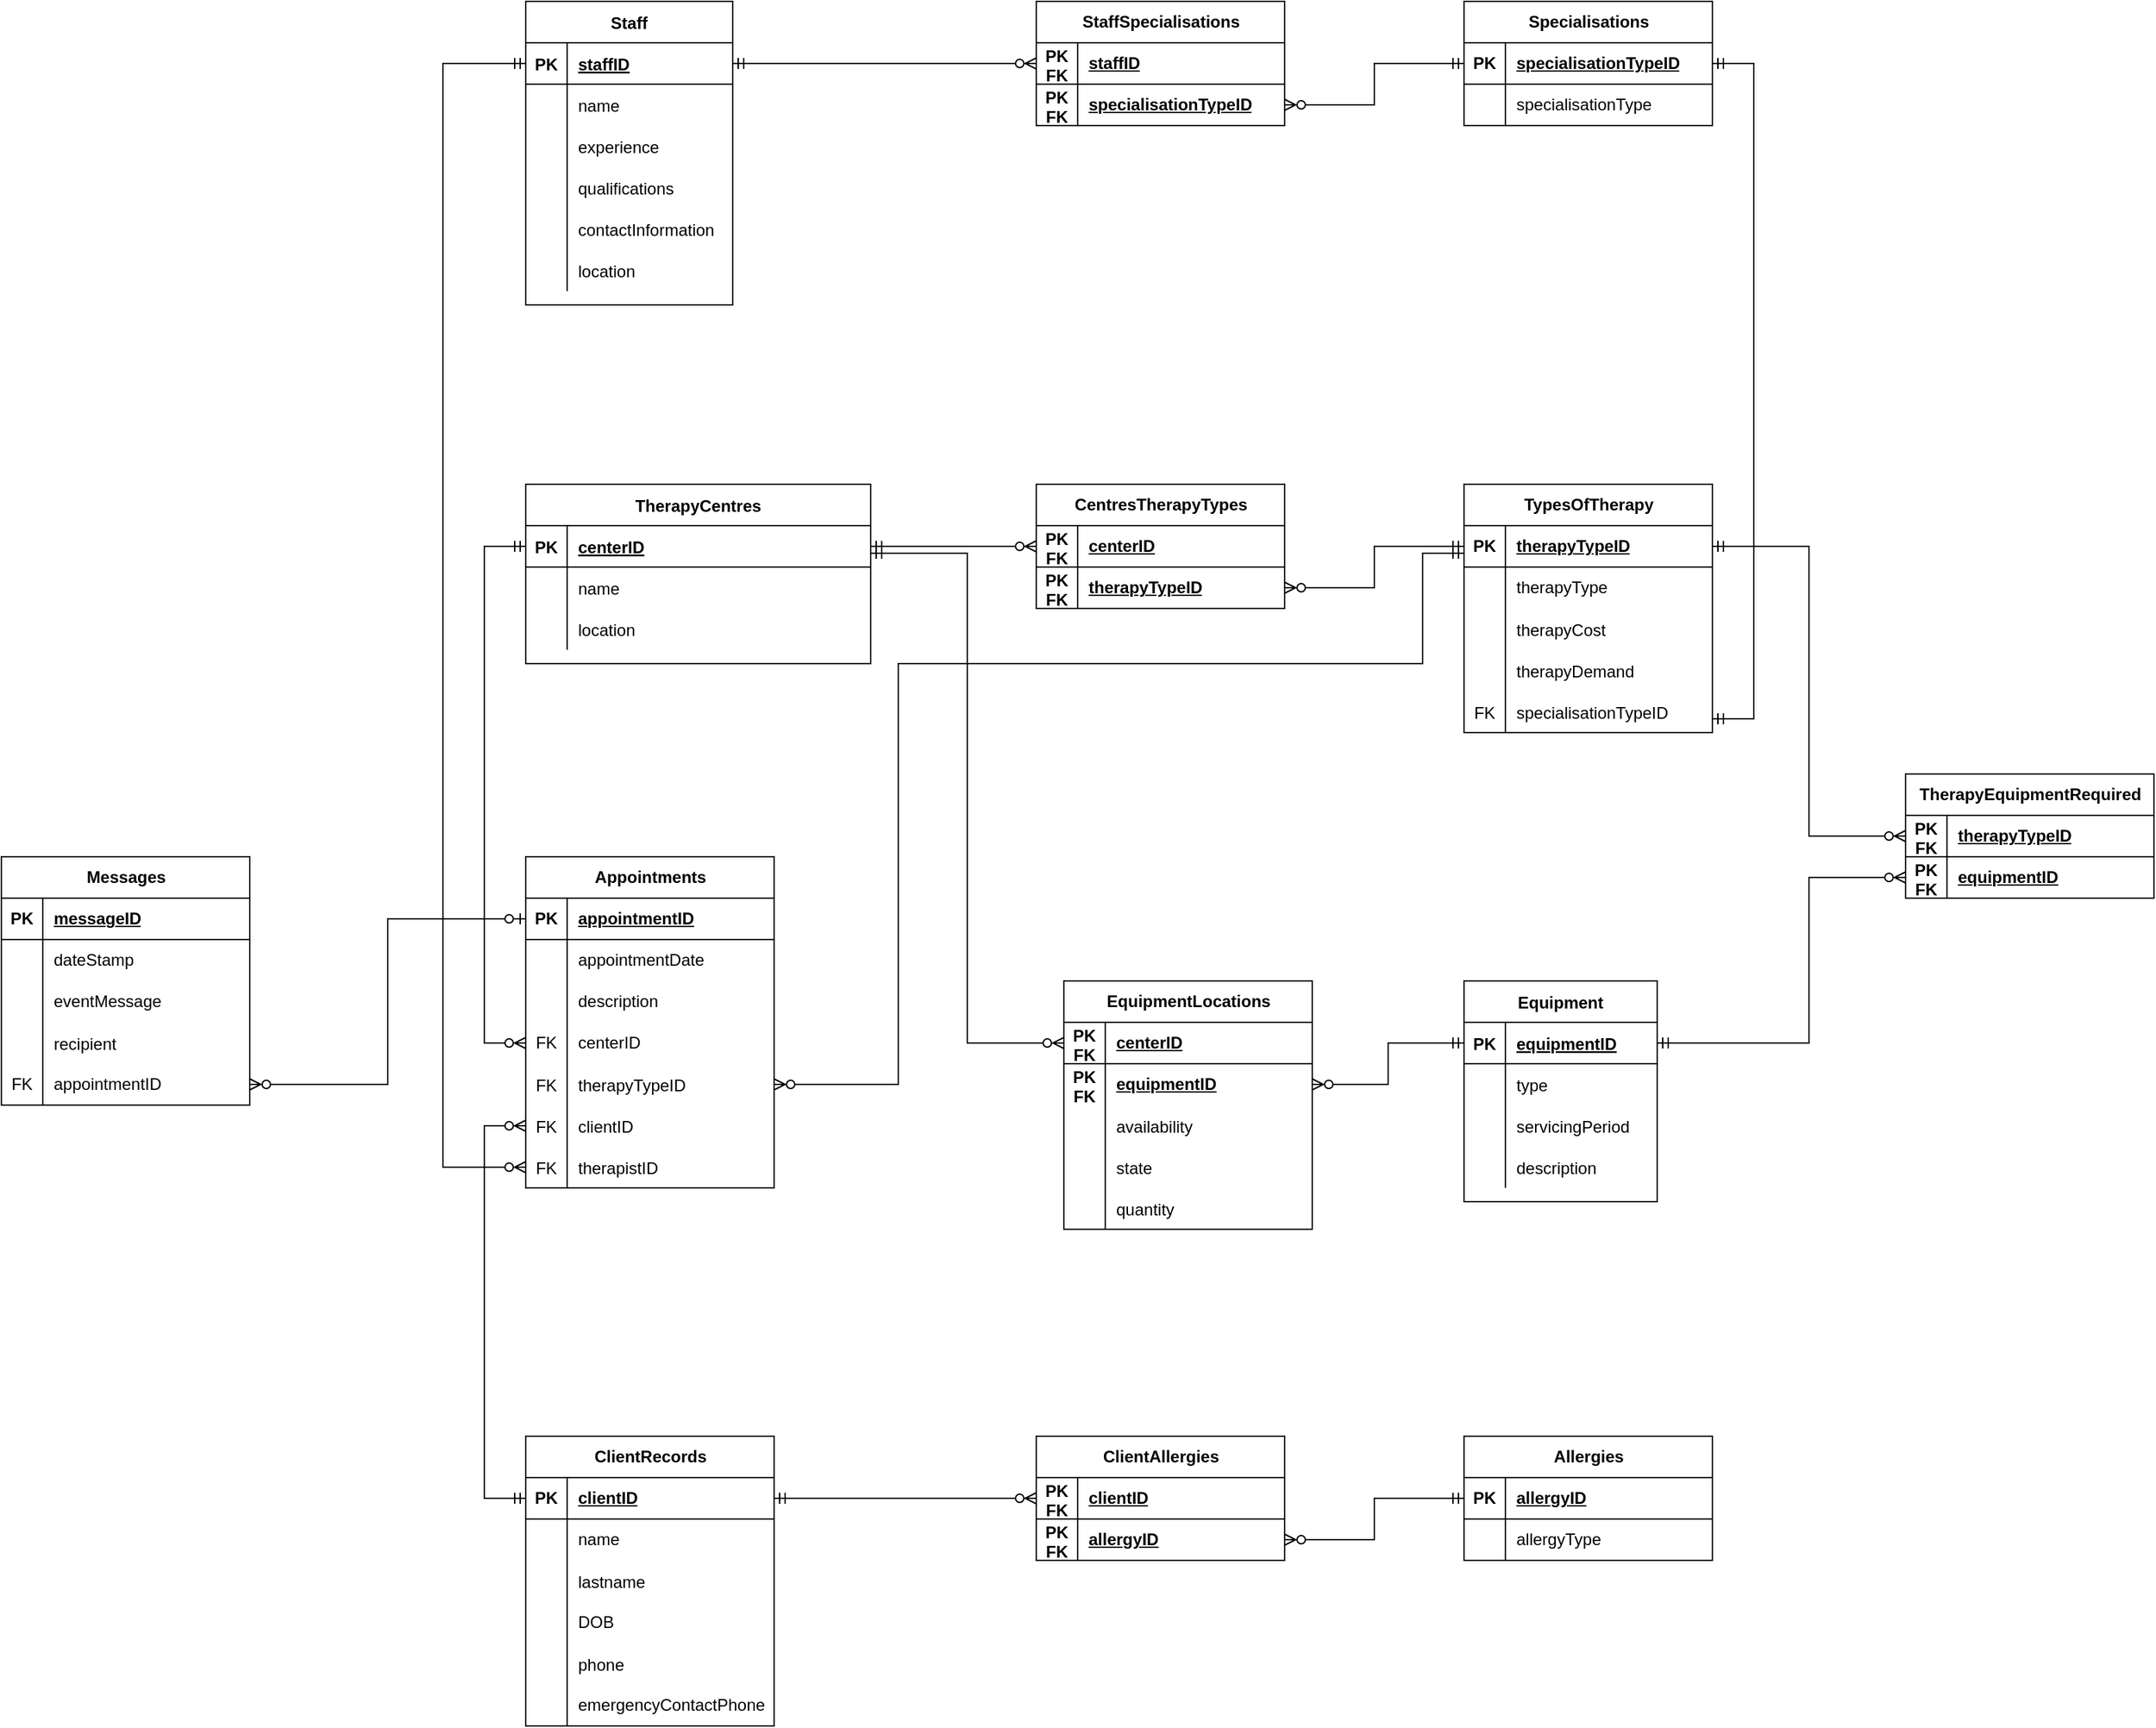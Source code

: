 <mxfile version="24.2.1" type="github">
  <diagram id="R2lEEEUBdFMjLlhIrx00" name="Page-1">
    <mxGraphModel dx="2359" dy="785" grid="1" gridSize="10" guides="1" tooltips="1" connect="1" arrows="1" fold="1" page="1" pageScale="1" pageWidth="850" pageHeight="1100" math="0" shadow="0" extFonts="Permanent Marker^https://fonts.googleapis.com/css?family=Permanent+Marker">
      <root>
        <mxCell id="0" />
        <mxCell id="1" parent="0" />
        <mxCell id="C-vyLk0tnHw3VtMMgP7b-2" value="TherapyCentres" style="shape=table;startSize=30;container=1;collapsible=1;childLayout=tableLayout;fixedRows=1;rowLines=0;fontStyle=1;align=center;resizeLast=1;" parent="1" vertex="1">
          <mxGeometry x="-110" y="370" width="250" height="130" as="geometry" />
        </mxCell>
        <mxCell id="C-vyLk0tnHw3VtMMgP7b-3" value="" style="shape=partialRectangle;collapsible=0;dropTarget=0;pointerEvents=0;fillColor=none;points=[[0,0.5],[1,0.5]];portConstraint=eastwest;top=0;left=0;right=0;bottom=1;" parent="C-vyLk0tnHw3VtMMgP7b-2" vertex="1">
          <mxGeometry y="30" width="250" height="30" as="geometry" />
        </mxCell>
        <mxCell id="C-vyLk0tnHw3VtMMgP7b-4" value="PK" style="shape=partialRectangle;overflow=hidden;connectable=0;fillColor=none;top=0;left=0;bottom=0;right=0;fontStyle=1;" parent="C-vyLk0tnHw3VtMMgP7b-3" vertex="1">
          <mxGeometry width="30" height="30" as="geometry">
            <mxRectangle width="30" height="30" as="alternateBounds" />
          </mxGeometry>
        </mxCell>
        <mxCell id="C-vyLk0tnHw3VtMMgP7b-5" value="centerID" style="shape=partialRectangle;overflow=hidden;connectable=0;fillColor=none;top=0;left=0;bottom=0;right=0;align=left;spacingLeft=6;fontStyle=5;" parent="C-vyLk0tnHw3VtMMgP7b-3" vertex="1">
          <mxGeometry x="30" width="220" height="30" as="geometry">
            <mxRectangle width="220" height="30" as="alternateBounds" />
          </mxGeometry>
        </mxCell>
        <mxCell id="C-vyLk0tnHw3VtMMgP7b-6" value="" style="shape=partialRectangle;collapsible=0;dropTarget=0;pointerEvents=0;fillColor=none;points=[[0,0.5],[1,0.5]];portConstraint=eastwest;top=0;left=0;right=0;bottom=0;" parent="C-vyLk0tnHw3VtMMgP7b-2" vertex="1">
          <mxGeometry y="60" width="250" height="30" as="geometry" />
        </mxCell>
        <mxCell id="C-vyLk0tnHw3VtMMgP7b-7" value="" style="shape=partialRectangle;overflow=hidden;connectable=0;fillColor=none;top=0;left=0;bottom=0;right=0;" parent="C-vyLk0tnHw3VtMMgP7b-6" vertex="1">
          <mxGeometry width="30" height="30" as="geometry">
            <mxRectangle width="30" height="30" as="alternateBounds" />
          </mxGeometry>
        </mxCell>
        <mxCell id="C-vyLk0tnHw3VtMMgP7b-8" value="name" style="shape=partialRectangle;overflow=hidden;connectable=0;fillColor=none;top=0;left=0;bottom=0;right=0;align=left;spacingLeft=6;" parent="C-vyLk0tnHw3VtMMgP7b-6" vertex="1">
          <mxGeometry x="30" width="220" height="30" as="geometry">
            <mxRectangle width="220" height="30" as="alternateBounds" />
          </mxGeometry>
        </mxCell>
        <mxCell id="ImgN3-D_AFJkzbwllYbV-128" value="" style="shape=tableRow;horizontal=0;startSize=0;swimlaneHead=0;swimlaneBody=0;fillColor=none;collapsible=0;dropTarget=0;points=[[0,0.5],[1,0.5]];portConstraint=eastwest;top=0;left=0;right=0;bottom=0;" parent="C-vyLk0tnHw3VtMMgP7b-2" vertex="1">
          <mxGeometry y="90" width="250" height="30" as="geometry" />
        </mxCell>
        <mxCell id="ImgN3-D_AFJkzbwllYbV-129" value="" style="shape=partialRectangle;connectable=0;fillColor=none;top=0;left=0;bottom=0;right=0;editable=1;overflow=hidden;" parent="ImgN3-D_AFJkzbwllYbV-128" vertex="1">
          <mxGeometry width="30" height="30" as="geometry">
            <mxRectangle width="30" height="30" as="alternateBounds" />
          </mxGeometry>
        </mxCell>
        <mxCell id="ImgN3-D_AFJkzbwllYbV-130" value="location" style="shape=partialRectangle;connectable=0;fillColor=none;top=0;left=0;bottom=0;right=0;align=left;spacingLeft=6;overflow=hidden;" parent="ImgN3-D_AFJkzbwllYbV-128" vertex="1">
          <mxGeometry x="30" width="220" height="30" as="geometry">
            <mxRectangle width="220" height="30" as="alternateBounds" />
          </mxGeometry>
        </mxCell>
        <mxCell id="C-vyLk0tnHw3VtMMgP7b-13" value="Equipment" style="shape=table;startSize=30;container=1;collapsible=1;childLayout=tableLayout;fixedRows=1;rowLines=0;fontStyle=1;align=center;resizeLast=1;" parent="1" vertex="1">
          <mxGeometry x="570" y="730" width="140" height="160" as="geometry" />
        </mxCell>
        <mxCell id="C-vyLk0tnHw3VtMMgP7b-14" value="" style="shape=partialRectangle;collapsible=0;dropTarget=0;pointerEvents=0;fillColor=none;points=[[0,0.5],[1,0.5]];portConstraint=eastwest;top=0;left=0;right=0;bottom=1;" parent="C-vyLk0tnHw3VtMMgP7b-13" vertex="1">
          <mxGeometry y="30" width="140" height="30" as="geometry" />
        </mxCell>
        <mxCell id="C-vyLk0tnHw3VtMMgP7b-15" value="PK" style="shape=partialRectangle;overflow=hidden;connectable=0;fillColor=none;top=0;left=0;bottom=0;right=0;fontStyle=1;" parent="C-vyLk0tnHw3VtMMgP7b-14" vertex="1">
          <mxGeometry width="30" height="30" as="geometry">
            <mxRectangle width="30" height="30" as="alternateBounds" />
          </mxGeometry>
        </mxCell>
        <mxCell id="C-vyLk0tnHw3VtMMgP7b-16" value="equipmentID" style="shape=partialRectangle;overflow=hidden;connectable=0;fillColor=none;top=0;left=0;bottom=0;right=0;align=left;spacingLeft=6;fontStyle=5;" parent="C-vyLk0tnHw3VtMMgP7b-14" vertex="1">
          <mxGeometry x="30" width="110" height="30" as="geometry">
            <mxRectangle width="110" height="30" as="alternateBounds" />
          </mxGeometry>
        </mxCell>
        <mxCell id="C-vyLk0tnHw3VtMMgP7b-17" value="" style="shape=partialRectangle;collapsible=0;dropTarget=0;pointerEvents=0;fillColor=none;points=[[0,0.5],[1,0.5]];portConstraint=eastwest;top=0;left=0;right=0;bottom=0;" parent="C-vyLk0tnHw3VtMMgP7b-13" vertex="1">
          <mxGeometry y="60" width="140" height="30" as="geometry" />
        </mxCell>
        <mxCell id="C-vyLk0tnHw3VtMMgP7b-18" value="" style="shape=partialRectangle;overflow=hidden;connectable=0;fillColor=none;top=0;left=0;bottom=0;right=0;" parent="C-vyLk0tnHw3VtMMgP7b-17" vertex="1">
          <mxGeometry width="30" height="30" as="geometry">
            <mxRectangle width="30" height="30" as="alternateBounds" />
          </mxGeometry>
        </mxCell>
        <mxCell id="C-vyLk0tnHw3VtMMgP7b-19" value="type" style="shape=partialRectangle;overflow=hidden;connectable=0;fillColor=none;top=0;left=0;bottom=0;right=0;align=left;spacingLeft=6;" parent="C-vyLk0tnHw3VtMMgP7b-17" vertex="1">
          <mxGeometry x="30" width="110" height="30" as="geometry">
            <mxRectangle width="110" height="30" as="alternateBounds" />
          </mxGeometry>
        </mxCell>
        <mxCell id="C-vyLk0tnHw3VtMMgP7b-20" value="" style="shape=partialRectangle;collapsible=0;dropTarget=0;pointerEvents=0;fillColor=none;points=[[0,0.5],[1,0.5]];portConstraint=eastwest;top=0;left=0;right=0;bottom=0;" parent="C-vyLk0tnHw3VtMMgP7b-13" vertex="1">
          <mxGeometry y="90" width="140" height="30" as="geometry" />
        </mxCell>
        <mxCell id="C-vyLk0tnHw3VtMMgP7b-21" value="" style="shape=partialRectangle;overflow=hidden;connectable=0;fillColor=none;top=0;left=0;bottom=0;right=0;" parent="C-vyLk0tnHw3VtMMgP7b-20" vertex="1">
          <mxGeometry width="30" height="30" as="geometry">
            <mxRectangle width="30" height="30" as="alternateBounds" />
          </mxGeometry>
        </mxCell>
        <mxCell id="C-vyLk0tnHw3VtMMgP7b-22" value="servicingPeriod" style="shape=partialRectangle;overflow=hidden;connectable=0;fillColor=none;top=0;left=0;bottom=0;right=0;align=left;spacingLeft=6;" parent="C-vyLk0tnHw3VtMMgP7b-20" vertex="1">
          <mxGeometry x="30" width="110" height="30" as="geometry">
            <mxRectangle width="110" height="30" as="alternateBounds" />
          </mxGeometry>
        </mxCell>
        <mxCell id="ImgN3-D_AFJkzbwllYbV-58" value="" style="shape=tableRow;horizontal=0;startSize=0;swimlaneHead=0;swimlaneBody=0;fillColor=none;collapsible=0;dropTarget=0;points=[[0,0.5],[1,0.5]];portConstraint=eastwest;top=0;left=0;right=0;bottom=0;" parent="C-vyLk0tnHw3VtMMgP7b-13" vertex="1">
          <mxGeometry y="120" width="140" height="30" as="geometry" />
        </mxCell>
        <mxCell id="ImgN3-D_AFJkzbwllYbV-59" value="" style="shape=partialRectangle;connectable=0;fillColor=none;top=0;left=0;bottom=0;right=0;editable=1;overflow=hidden;" parent="ImgN3-D_AFJkzbwllYbV-58" vertex="1">
          <mxGeometry width="30" height="30" as="geometry">
            <mxRectangle width="30" height="30" as="alternateBounds" />
          </mxGeometry>
        </mxCell>
        <mxCell id="ImgN3-D_AFJkzbwllYbV-60" value="description" style="shape=partialRectangle;connectable=0;fillColor=none;top=0;left=0;bottom=0;right=0;align=left;spacingLeft=6;overflow=hidden;" parent="ImgN3-D_AFJkzbwllYbV-58" vertex="1">
          <mxGeometry x="30" width="110" height="30" as="geometry">
            <mxRectangle width="110" height="30" as="alternateBounds" />
          </mxGeometry>
        </mxCell>
        <mxCell id="C-vyLk0tnHw3VtMMgP7b-23" value="Staff" style="shape=table;startSize=30;container=1;collapsible=1;childLayout=tableLayout;fixedRows=1;rowLines=0;fontStyle=1;align=center;resizeLast=1;" parent="1" vertex="1">
          <mxGeometry x="-110" y="20" width="150" height="220" as="geometry" />
        </mxCell>
        <mxCell id="C-vyLk0tnHw3VtMMgP7b-24" value="" style="shape=partialRectangle;collapsible=0;dropTarget=0;pointerEvents=0;fillColor=none;points=[[0,0.5],[1,0.5]];portConstraint=eastwest;top=0;left=0;right=0;bottom=1;" parent="C-vyLk0tnHw3VtMMgP7b-23" vertex="1">
          <mxGeometry y="30" width="150" height="30" as="geometry" />
        </mxCell>
        <mxCell id="C-vyLk0tnHw3VtMMgP7b-25" value="PK" style="shape=partialRectangle;overflow=hidden;connectable=0;fillColor=none;top=0;left=0;bottom=0;right=0;fontStyle=1;" parent="C-vyLk0tnHw3VtMMgP7b-24" vertex="1">
          <mxGeometry width="30" height="30" as="geometry">
            <mxRectangle width="30" height="30" as="alternateBounds" />
          </mxGeometry>
        </mxCell>
        <mxCell id="C-vyLk0tnHw3VtMMgP7b-26" value="staffID" style="shape=partialRectangle;overflow=hidden;connectable=0;fillColor=none;top=0;left=0;bottom=0;right=0;align=left;spacingLeft=6;fontStyle=5;" parent="C-vyLk0tnHw3VtMMgP7b-24" vertex="1">
          <mxGeometry x="30" width="120" height="30" as="geometry">
            <mxRectangle width="120" height="30" as="alternateBounds" />
          </mxGeometry>
        </mxCell>
        <mxCell id="ImgN3-D_AFJkzbwllYbV-40" value="" style="shape=tableRow;horizontal=0;startSize=0;swimlaneHead=0;swimlaneBody=0;fillColor=none;collapsible=0;dropTarget=0;points=[[0,0.5],[1,0.5]];portConstraint=eastwest;top=0;left=0;right=0;bottom=0;" parent="C-vyLk0tnHw3VtMMgP7b-23" vertex="1">
          <mxGeometry y="60" width="150" height="30" as="geometry" />
        </mxCell>
        <mxCell id="ImgN3-D_AFJkzbwllYbV-41" value="" style="shape=partialRectangle;connectable=0;fillColor=none;top=0;left=0;bottom=0;right=0;editable=1;overflow=hidden;" parent="ImgN3-D_AFJkzbwllYbV-40" vertex="1">
          <mxGeometry width="30" height="30" as="geometry">
            <mxRectangle width="30" height="30" as="alternateBounds" />
          </mxGeometry>
        </mxCell>
        <mxCell id="ImgN3-D_AFJkzbwllYbV-42" value="name" style="shape=partialRectangle;connectable=0;fillColor=none;top=0;left=0;bottom=0;right=0;align=left;spacingLeft=6;overflow=hidden;" parent="ImgN3-D_AFJkzbwllYbV-40" vertex="1">
          <mxGeometry x="30" width="120" height="30" as="geometry">
            <mxRectangle width="120" height="30" as="alternateBounds" />
          </mxGeometry>
        </mxCell>
        <mxCell id="ImgN3-D_AFJkzbwllYbV-49" value="" style="shape=tableRow;horizontal=0;startSize=0;swimlaneHead=0;swimlaneBody=0;fillColor=none;collapsible=0;dropTarget=0;points=[[0,0.5],[1,0.5]];portConstraint=eastwest;top=0;left=0;right=0;bottom=0;" parent="C-vyLk0tnHw3VtMMgP7b-23" vertex="1">
          <mxGeometry y="90" width="150" height="30" as="geometry" />
        </mxCell>
        <mxCell id="ImgN3-D_AFJkzbwllYbV-50" value="" style="shape=partialRectangle;connectable=0;fillColor=none;top=0;left=0;bottom=0;right=0;editable=1;overflow=hidden;" parent="ImgN3-D_AFJkzbwllYbV-49" vertex="1">
          <mxGeometry width="30" height="30" as="geometry">
            <mxRectangle width="30" height="30" as="alternateBounds" />
          </mxGeometry>
        </mxCell>
        <mxCell id="ImgN3-D_AFJkzbwllYbV-51" value="experience" style="shape=partialRectangle;connectable=0;fillColor=none;top=0;left=0;bottom=0;right=0;align=left;spacingLeft=6;overflow=hidden;" parent="ImgN3-D_AFJkzbwllYbV-49" vertex="1">
          <mxGeometry x="30" width="120" height="30" as="geometry">
            <mxRectangle width="120" height="30" as="alternateBounds" />
          </mxGeometry>
        </mxCell>
        <mxCell id="ImgN3-D_AFJkzbwllYbV-43" value="" style="shape=tableRow;horizontal=0;startSize=0;swimlaneHead=0;swimlaneBody=0;fillColor=none;collapsible=0;dropTarget=0;points=[[0,0.5],[1,0.5]];portConstraint=eastwest;top=0;left=0;right=0;bottom=0;" parent="C-vyLk0tnHw3VtMMgP7b-23" vertex="1">
          <mxGeometry y="120" width="150" height="30" as="geometry" />
        </mxCell>
        <mxCell id="ImgN3-D_AFJkzbwllYbV-44" value="" style="shape=partialRectangle;connectable=0;fillColor=none;top=0;left=0;bottom=0;right=0;editable=1;overflow=hidden;" parent="ImgN3-D_AFJkzbwllYbV-43" vertex="1">
          <mxGeometry width="30" height="30" as="geometry">
            <mxRectangle width="30" height="30" as="alternateBounds" />
          </mxGeometry>
        </mxCell>
        <mxCell id="ImgN3-D_AFJkzbwllYbV-45" value="qualifications" style="shape=partialRectangle;connectable=0;fillColor=none;top=0;left=0;bottom=0;right=0;align=left;spacingLeft=6;overflow=hidden;" parent="ImgN3-D_AFJkzbwllYbV-43" vertex="1">
          <mxGeometry x="30" width="120" height="30" as="geometry">
            <mxRectangle width="120" height="30" as="alternateBounds" />
          </mxGeometry>
        </mxCell>
        <mxCell id="ImgN3-D_AFJkzbwllYbV-52" value="" style="shape=tableRow;horizontal=0;startSize=0;swimlaneHead=0;swimlaneBody=0;fillColor=none;collapsible=0;dropTarget=0;points=[[0,0.5],[1,0.5]];portConstraint=eastwest;top=0;left=0;right=0;bottom=0;" parent="C-vyLk0tnHw3VtMMgP7b-23" vertex="1">
          <mxGeometry y="150" width="150" height="30" as="geometry" />
        </mxCell>
        <mxCell id="ImgN3-D_AFJkzbwllYbV-53" value="" style="shape=partialRectangle;connectable=0;fillColor=none;top=0;left=0;bottom=0;right=0;editable=1;overflow=hidden;" parent="ImgN3-D_AFJkzbwllYbV-52" vertex="1">
          <mxGeometry width="30" height="30" as="geometry">
            <mxRectangle width="30" height="30" as="alternateBounds" />
          </mxGeometry>
        </mxCell>
        <mxCell id="ImgN3-D_AFJkzbwllYbV-54" value="contactInformation" style="shape=partialRectangle;connectable=0;fillColor=none;top=0;left=0;bottom=0;right=0;align=left;spacingLeft=6;overflow=hidden;" parent="ImgN3-D_AFJkzbwllYbV-52" vertex="1">
          <mxGeometry x="30" width="120" height="30" as="geometry">
            <mxRectangle width="120" height="30" as="alternateBounds" />
          </mxGeometry>
        </mxCell>
        <mxCell id="C-vyLk0tnHw3VtMMgP7b-27" value="" style="shape=partialRectangle;collapsible=0;dropTarget=0;pointerEvents=0;fillColor=none;points=[[0,0.5],[1,0.5]];portConstraint=eastwest;top=0;left=0;right=0;bottom=0;" parent="C-vyLk0tnHw3VtMMgP7b-23" vertex="1">
          <mxGeometry y="180" width="150" height="30" as="geometry" />
        </mxCell>
        <mxCell id="C-vyLk0tnHw3VtMMgP7b-28" value="" style="shape=partialRectangle;overflow=hidden;connectable=0;fillColor=none;top=0;left=0;bottom=0;right=0;" parent="C-vyLk0tnHw3VtMMgP7b-27" vertex="1">
          <mxGeometry width="30" height="30" as="geometry">
            <mxRectangle width="30" height="30" as="alternateBounds" />
          </mxGeometry>
        </mxCell>
        <mxCell id="C-vyLk0tnHw3VtMMgP7b-29" value="location" style="shape=partialRectangle;overflow=hidden;connectable=0;fillColor=none;top=0;left=0;bottom=0;right=0;align=left;spacingLeft=6;" parent="C-vyLk0tnHw3VtMMgP7b-27" vertex="1">
          <mxGeometry x="30" width="120" height="30" as="geometry">
            <mxRectangle width="120" height="30" as="alternateBounds" />
          </mxGeometry>
        </mxCell>
        <mxCell id="ImgN3-D_AFJkzbwllYbV-1" value="TypesOfTherapy" style="shape=table;startSize=30;container=1;collapsible=1;childLayout=tableLayout;fixedRows=1;rowLines=0;fontStyle=1;align=center;resizeLast=1;html=1;" parent="1" vertex="1">
          <mxGeometry x="570" y="370" width="180" height="180" as="geometry" />
        </mxCell>
        <mxCell id="ImgN3-D_AFJkzbwllYbV-2" value="" style="shape=tableRow;horizontal=0;startSize=0;swimlaneHead=0;swimlaneBody=0;fillColor=none;collapsible=0;dropTarget=0;points=[[0,0.5],[1,0.5]];portConstraint=eastwest;top=0;left=0;right=0;bottom=1;" parent="ImgN3-D_AFJkzbwllYbV-1" vertex="1">
          <mxGeometry y="30" width="180" height="30" as="geometry" />
        </mxCell>
        <mxCell id="ImgN3-D_AFJkzbwllYbV-3" value="PK" style="shape=partialRectangle;connectable=0;fillColor=none;top=0;left=0;bottom=0;right=0;fontStyle=1;overflow=hidden;whiteSpace=wrap;html=1;" parent="ImgN3-D_AFJkzbwllYbV-2" vertex="1">
          <mxGeometry width="30" height="30" as="geometry">
            <mxRectangle width="30" height="30" as="alternateBounds" />
          </mxGeometry>
        </mxCell>
        <mxCell id="ImgN3-D_AFJkzbwllYbV-4" value="therapyTypeID" style="shape=partialRectangle;connectable=0;fillColor=none;top=0;left=0;bottom=0;right=0;align=left;spacingLeft=6;fontStyle=5;overflow=hidden;whiteSpace=wrap;html=1;" parent="ImgN3-D_AFJkzbwllYbV-2" vertex="1">
          <mxGeometry x="30" width="150" height="30" as="geometry">
            <mxRectangle width="150" height="30" as="alternateBounds" />
          </mxGeometry>
        </mxCell>
        <mxCell id="ImgN3-D_AFJkzbwllYbV-5" value="" style="shape=tableRow;horizontal=0;startSize=0;swimlaneHead=0;swimlaneBody=0;fillColor=none;collapsible=0;dropTarget=0;points=[[0,0.5],[1,0.5]];portConstraint=eastwest;top=0;left=0;right=0;bottom=0;" parent="ImgN3-D_AFJkzbwllYbV-1" vertex="1">
          <mxGeometry y="60" width="180" height="30" as="geometry" />
        </mxCell>
        <mxCell id="ImgN3-D_AFJkzbwllYbV-6" value="" style="shape=partialRectangle;connectable=0;fillColor=none;top=0;left=0;bottom=0;right=0;editable=1;overflow=hidden;whiteSpace=wrap;html=1;" parent="ImgN3-D_AFJkzbwllYbV-5" vertex="1">
          <mxGeometry width="30" height="30" as="geometry">
            <mxRectangle width="30" height="30" as="alternateBounds" />
          </mxGeometry>
        </mxCell>
        <mxCell id="ImgN3-D_AFJkzbwllYbV-7" value="therapyType" style="shape=partialRectangle;connectable=0;fillColor=none;top=0;left=0;bottom=0;right=0;align=left;spacingLeft=6;overflow=hidden;whiteSpace=wrap;html=1;" parent="ImgN3-D_AFJkzbwllYbV-5" vertex="1">
          <mxGeometry x="30" width="150" height="30" as="geometry">
            <mxRectangle width="150" height="30" as="alternateBounds" />
          </mxGeometry>
        </mxCell>
        <mxCell id="iQ73oVUbpLVhJWfv_4tk-32" value="" style="shape=tableRow;horizontal=0;startSize=0;swimlaneHead=0;swimlaneBody=0;fillColor=none;collapsible=0;dropTarget=0;points=[[0,0.5],[1,0.5]];portConstraint=eastwest;top=0;left=0;right=0;bottom=0;" vertex="1" parent="ImgN3-D_AFJkzbwllYbV-1">
          <mxGeometry y="90" width="180" height="30" as="geometry" />
        </mxCell>
        <mxCell id="iQ73oVUbpLVhJWfv_4tk-33" value="" style="shape=partialRectangle;connectable=0;fillColor=none;top=0;left=0;bottom=0;right=0;editable=1;overflow=hidden;" vertex="1" parent="iQ73oVUbpLVhJWfv_4tk-32">
          <mxGeometry width="30" height="30" as="geometry">
            <mxRectangle width="30" height="30" as="alternateBounds" />
          </mxGeometry>
        </mxCell>
        <mxCell id="iQ73oVUbpLVhJWfv_4tk-34" value="therapyCost" style="shape=partialRectangle;connectable=0;fillColor=none;top=0;left=0;bottom=0;right=0;align=left;spacingLeft=6;overflow=hidden;" vertex="1" parent="iQ73oVUbpLVhJWfv_4tk-32">
          <mxGeometry x="30" width="150" height="30" as="geometry">
            <mxRectangle width="150" height="30" as="alternateBounds" />
          </mxGeometry>
        </mxCell>
        <mxCell id="iQ73oVUbpLVhJWfv_4tk-123" value="" style="shape=tableRow;horizontal=0;startSize=0;swimlaneHead=0;swimlaneBody=0;fillColor=none;collapsible=0;dropTarget=0;points=[[0,0.5],[1,0.5]];portConstraint=eastwest;top=0;left=0;right=0;bottom=0;" vertex="1" parent="ImgN3-D_AFJkzbwllYbV-1">
          <mxGeometry y="120" width="180" height="30" as="geometry" />
        </mxCell>
        <mxCell id="iQ73oVUbpLVhJWfv_4tk-124" value="" style="shape=partialRectangle;connectable=0;fillColor=none;top=0;left=0;bottom=0;right=0;editable=1;overflow=hidden;" vertex="1" parent="iQ73oVUbpLVhJWfv_4tk-123">
          <mxGeometry width="30" height="30" as="geometry">
            <mxRectangle width="30" height="30" as="alternateBounds" />
          </mxGeometry>
        </mxCell>
        <mxCell id="iQ73oVUbpLVhJWfv_4tk-125" value="therapyDemand" style="shape=partialRectangle;connectable=0;fillColor=none;top=0;left=0;bottom=0;right=0;align=left;spacingLeft=6;overflow=hidden;" vertex="1" parent="iQ73oVUbpLVhJWfv_4tk-123">
          <mxGeometry x="30" width="150" height="30" as="geometry">
            <mxRectangle width="150" height="30" as="alternateBounds" />
          </mxGeometry>
        </mxCell>
        <mxCell id="ImgN3-D_AFJkzbwllYbV-138" value="" style="shape=tableRow;horizontal=0;startSize=0;swimlaneHead=0;swimlaneBody=0;fillColor=none;collapsible=0;dropTarget=0;points=[[0,0.5],[1,0.5]];portConstraint=eastwest;top=0;left=0;right=0;bottom=0;" parent="ImgN3-D_AFJkzbwllYbV-1" vertex="1">
          <mxGeometry y="150" width="180" height="30" as="geometry" />
        </mxCell>
        <mxCell id="ImgN3-D_AFJkzbwllYbV-139" value="FK" style="shape=partialRectangle;connectable=0;fillColor=none;top=0;left=0;bottom=0;right=0;editable=1;overflow=hidden;" parent="ImgN3-D_AFJkzbwllYbV-138" vertex="1">
          <mxGeometry width="30" height="30" as="geometry">
            <mxRectangle width="30" height="30" as="alternateBounds" />
          </mxGeometry>
        </mxCell>
        <mxCell id="ImgN3-D_AFJkzbwllYbV-140" value="specialisationTypeID" style="shape=partialRectangle;connectable=0;fillColor=none;top=0;left=0;bottom=0;right=0;align=left;spacingLeft=6;overflow=hidden;" parent="ImgN3-D_AFJkzbwllYbV-138" vertex="1">
          <mxGeometry x="30" width="150" height="30" as="geometry">
            <mxRectangle width="150" height="30" as="alternateBounds" />
          </mxGeometry>
        </mxCell>
        <mxCell id="ImgN3-D_AFJkzbwllYbV-14" value="ClientRecords" style="shape=table;startSize=30;container=1;collapsible=1;childLayout=tableLayout;fixedRows=1;rowLines=0;fontStyle=1;align=center;resizeLast=1;html=1;" parent="1" vertex="1">
          <mxGeometry x="-110" y="1060" width="180" height="210" as="geometry" />
        </mxCell>
        <mxCell id="ImgN3-D_AFJkzbwllYbV-15" value="" style="shape=tableRow;horizontal=0;startSize=0;swimlaneHead=0;swimlaneBody=0;fillColor=none;collapsible=0;dropTarget=0;points=[[0,0.5],[1,0.5]];portConstraint=eastwest;top=0;left=0;right=0;bottom=1;" parent="ImgN3-D_AFJkzbwllYbV-14" vertex="1">
          <mxGeometry y="30" width="180" height="30" as="geometry" />
        </mxCell>
        <mxCell id="ImgN3-D_AFJkzbwllYbV-16" value="PK" style="shape=partialRectangle;connectable=0;fillColor=none;top=0;left=0;bottom=0;right=0;fontStyle=1;overflow=hidden;whiteSpace=wrap;html=1;" parent="ImgN3-D_AFJkzbwllYbV-15" vertex="1">
          <mxGeometry width="30" height="30" as="geometry">
            <mxRectangle width="30" height="30" as="alternateBounds" />
          </mxGeometry>
        </mxCell>
        <mxCell id="ImgN3-D_AFJkzbwllYbV-17" value="clientID" style="shape=partialRectangle;connectable=0;fillColor=none;top=0;left=0;bottom=0;right=0;align=left;spacingLeft=6;fontStyle=5;overflow=hidden;whiteSpace=wrap;html=1;" parent="ImgN3-D_AFJkzbwllYbV-15" vertex="1">
          <mxGeometry x="30" width="150" height="30" as="geometry">
            <mxRectangle width="150" height="30" as="alternateBounds" />
          </mxGeometry>
        </mxCell>
        <mxCell id="ImgN3-D_AFJkzbwllYbV-18" value="" style="shape=tableRow;horizontal=0;startSize=0;swimlaneHead=0;swimlaneBody=0;fillColor=none;collapsible=0;dropTarget=0;points=[[0,0.5],[1,0.5]];portConstraint=eastwest;top=0;left=0;right=0;bottom=0;" parent="ImgN3-D_AFJkzbwllYbV-14" vertex="1">
          <mxGeometry y="60" width="180" height="30" as="geometry" />
        </mxCell>
        <mxCell id="ImgN3-D_AFJkzbwllYbV-19" value="" style="shape=partialRectangle;connectable=0;fillColor=none;top=0;left=0;bottom=0;right=0;editable=1;overflow=hidden;whiteSpace=wrap;html=1;" parent="ImgN3-D_AFJkzbwllYbV-18" vertex="1">
          <mxGeometry width="30" height="30" as="geometry">
            <mxRectangle width="30" height="30" as="alternateBounds" />
          </mxGeometry>
        </mxCell>
        <mxCell id="ImgN3-D_AFJkzbwllYbV-20" value="name" style="shape=partialRectangle;connectable=0;fillColor=none;top=0;left=0;bottom=0;right=0;align=left;spacingLeft=6;overflow=hidden;whiteSpace=wrap;html=1;" parent="ImgN3-D_AFJkzbwllYbV-18" vertex="1">
          <mxGeometry x="30" width="150" height="30" as="geometry">
            <mxRectangle width="150" height="30" as="alternateBounds" />
          </mxGeometry>
        </mxCell>
        <mxCell id="iQ73oVUbpLVhJWfv_4tk-49" value="" style="shape=tableRow;horizontal=0;startSize=0;swimlaneHead=0;swimlaneBody=0;fillColor=none;collapsible=0;dropTarget=0;points=[[0,0.5],[1,0.5]];portConstraint=eastwest;top=0;left=0;right=0;bottom=0;" vertex="1" parent="ImgN3-D_AFJkzbwllYbV-14">
          <mxGeometry y="90" width="180" height="30" as="geometry" />
        </mxCell>
        <mxCell id="iQ73oVUbpLVhJWfv_4tk-50" value="" style="shape=partialRectangle;connectable=0;fillColor=none;top=0;left=0;bottom=0;right=0;editable=1;overflow=hidden;" vertex="1" parent="iQ73oVUbpLVhJWfv_4tk-49">
          <mxGeometry width="30" height="30" as="geometry">
            <mxRectangle width="30" height="30" as="alternateBounds" />
          </mxGeometry>
        </mxCell>
        <mxCell id="iQ73oVUbpLVhJWfv_4tk-51" value="lastname" style="shape=partialRectangle;connectable=0;fillColor=none;top=0;left=0;bottom=0;right=0;align=left;spacingLeft=6;overflow=hidden;" vertex="1" parent="iQ73oVUbpLVhJWfv_4tk-49">
          <mxGeometry x="30" width="150" height="30" as="geometry">
            <mxRectangle width="150" height="30" as="alternateBounds" />
          </mxGeometry>
        </mxCell>
        <mxCell id="ImgN3-D_AFJkzbwllYbV-21" value="" style="shape=tableRow;horizontal=0;startSize=0;swimlaneHead=0;swimlaneBody=0;fillColor=none;collapsible=0;dropTarget=0;points=[[0,0.5],[1,0.5]];portConstraint=eastwest;top=0;left=0;right=0;bottom=0;" parent="ImgN3-D_AFJkzbwllYbV-14" vertex="1">
          <mxGeometry y="120" width="180" height="30" as="geometry" />
        </mxCell>
        <mxCell id="ImgN3-D_AFJkzbwllYbV-22" value="" style="shape=partialRectangle;connectable=0;fillColor=none;top=0;left=0;bottom=0;right=0;editable=1;overflow=hidden;whiteSpace=wrap;html=1;" parent="ImgN3-D_AFJkzbwllYbV-21" vertex="1">
          <mxGeometry width="30" height="30" as="geometry">
            <mxRectangle width="30" height="30" as="alternateBounds" />
          </mxGeometry>
        </mxCell>
        <mxCell id="ImgN3-D_AFJkzbwllYbV-23" value="DOB" style="shape=partialRectangle;connectable=0;fillColor=none;top=0;left=0;bottom=0;right=0;align=left;spacingLeft=6;overflow=hidden;whiteSpace=wrap;html=1;" parent="ImgN3-D_AFJkzbwllYbV-21" vertex="1">
          <mxGeometry x="30" width="150" height="30" as="geometry">
            <mxRectangle width="150" height="30" as="alternateBounds" />
          </mxGeometry>
        </mxCell>
        <mxCell id="ImgN3-D_AFJkzbwllYbV-73" value="" style="shape=tableRow;horizontal=0;startSize=0;swimlaneHead=0;swimlaneBody=0;fillColor=none;collapsible=0;dropTarget=0;points=[[0,0.5],[1,0.5]];portConstraint=eastwest;top=0;left=0;right=0;bottom=0;" parent="ImgN3-D_AFJkzbwllYbV-14" vertex="1">
          <mxGeometry y="150" width="180" height="30" as="geometry" />
        </mxCell>
        <mxCell id="ImgN3-D_AFJkzbwllYbV-74" value="" style="shape=partialRectangle;connectable=0;fillColor=none;top=0;left=0;bottom=0;right=0;editable=1;overflow=hidden;" parent="ImgN3-D_AFJkzbwllYbV-73" vertex="1">
          <mxGeometry width="30" height="30" as="geometry">
            <mxRectangle width="30" height="30" as="alternateBounds" />
          </mxGeometry>
        </mxCell>
        <mxCell id="ImgN3-D_AFJkzbwllYbV-75" value="phone" style="shape=partialRectangle;connectable=0;fillColor=none;top=0;left=0;bottom=0;right=0;align=left;spacingLeft=6;overflow=hidden;" parent="ImgN3-D_AFJkzbwllYbV-73" vertex="1">
          <mxGeometry x="30" width="150" height="30" as="geometry">
            <mxRectangle width="150" height="30" as="alternateBounds" />
          </mxGeometry>
        </mxCell>
        <mxCell id="ImgN3-D_AFJkzbwllYbV-24" value="" style="shape=tableRow;horizontal=0;startSize=0;swimlaneHead=0;swimlaneBody=0;fillColor=none;collapsible=0;dropTarget=0;points=[[0,0.5],[1,0.5]];portConstraint=eastwest;top=0;left=0;right=0;bottom=0;" parent="ImgN3-D_AFJkzbwllYbV-14" vertex="1">
          <mxGeometry y="180" width="180" height="30" as="geometry" />
        </mxCell>
        <mxCell id="ImgN3-D_AFJkzbwllYbV-25" value="" style="shape=partialRectangle;connectable=0;fillColor=none;top=0;left=0;bottom=0;right=0;editable=1;overflow=hidden;whiteSpace=wrap;html=1;" parent="ImgN3-D_AFJkzbwllYbV-24" vertex="1">
          <mxGeometry width="30" height="30" as="geometry">
            <mxRectangle width="30" height="30" as="alternateBounds" />
          </mxGeometry>
        </mxCell>
        <mxCell id="ImgN3-D_AFJkzbwllYbV-26" value="emergencyContactPhone" style="shape=partialRectangle;connectable=0;fillColor=none;top=0;left=0;bottom=0;right=0;align=left;spacingLeft=6;overflow=hidden;whiteSpace=wrap;html=1;" parent="ImgN3-D_AFJkzbwllYbV-24" vertex="1">
          <mxGeometry x="30" width="150" height="30" as="geometry">
            <mxRectangle width="150" height="30" as="alternateBounds" />
          </mxGeometry>
        </mxCell>
        <mxCell id="ImgN3-D_AFJkzbwllYbV-27" value="Appointments" style="shape=table;startSize=30;container=1;collapsible=1;childLayout=tableLayout;fixedRows=1;rowLines=0;fontStyle=1;align=center;resizeLast=1;html=1;" parent="1" vertex="1">
          <mxGeometry x="-110" y="640" width="180" height="240" as="geometry" />
        </mxCell>
        <mxCell id="ImgN3-D_AFJkzbwllYbV-28" value="" style="shape=tableRow;horizontal=0;startSize=0;swimlaneHead=0;swimlaneBody=0;fillColor=none;collapsible=0;dropTarget=0;points=[[0,0.5],[1,0.5]];portConstraint=eastwest;top=0;left=0;right=0;bottom=1;" parent="ImgN3-D_AFJkzbwllYbV-27" vertex="1">
          <mxGeometry y="30" width="180" height="30" as="geometry" />
        </mxCell>
        <mxCell id="ImgN3-D_AFJkzbwllYbV-29" value="PK" style="shape=partialRectangle;connectable=0;fillColor=none;top=0;left=0;bottom=0;right=0;fontStyle=1;overflow=hidden;whiteSpace=wrap;html=1;" parent="ImgN3-D_AFJkzbwllYbV-28" vertex="1">
          <mxGeometry width="30" height="30" as="geometry">
            <mxRectangle width="30" height="30" as="alternateBounds" />
          </mxGeometry>
        </mxCell>
        <mxCell id="ImgN3-D_AFJkzbwllYbV-30" value="appointmentID" style="shape=partialRectangle;connectable=0;fillColor=none;top=0;left=0;bottom=0;right=0;align=left;spacingLeft=6;fontStyle=5;overflow=hidden;whiteSpace=wrap;html=1;" parent="ImgN3-D_AFJkzbwllYbV-28" vertex="1">
          <mxGeometry x="30" width="150" height="30" as="geometry">
            <mxRectangle width="150" height="30" as="alternateBounds" />
          </mxGeometry>
        </mxCell>
        <mxCell id="ImgN3-D_AFJkzbwllYbV-31" value="" style="shape=tableRow;horizontal=0;startSize=0;swimlaneHead=0;swimlaneBody=0;fillColor=none;collapsible=0;dropTarget=0;points=[[0,0.5],[1,0.5]];portConstraint=eastwest;top=0;left=0;right=0;bottom=0;" parent="ImgN3-D_AFJkzbwllYbV-27" vertex="1">
          <mxGeometry y="60" width="180" height="30" as="geometry" />
        </mxCell>
        <mxCell id="ImgN3-D_AFJkzbwllYbV-32" value="" style="shape=partialRectangle;connectable=0;fillColor=none;top=0;left=0;bottom=0;right=0;editable=1;overflow=hidden;whiteSpace=wrap;html=1;" parent="ImgN3-D_AFJkzbwllYbV-31" vertex="1">
          <mxGeometry width="30" height="30" as="geometry">
            <mxRectangle width="30" height="30" as="alternateBounds" />
          </mxGeometry>
        </mxCell>
        <mxCell id="ImgN3-D_AFJkzbwllYbV-33" value="appointmentDate" style="shape=partialRectangle;connectable=0;fillColor=none;top=0;left=0;bottom=0;right=0;align=left;spacingLeft=6;overflow=hidden;whiteSpace=wrap;html=1;" parent="ImgN3-D_AFJkzbwllYbV-31" vertex="1">
          <mxGeometry x="30" width="150" height="30" as="geometry">
            <mxRectangle width="150" height="30" as="alternateBounds" />
          </mxGeometry>
        </mxCell>
        <mxCell id="ImgN3-D_AFJkzbwllYbV-34" value="" style="shape=tableRow;horizontal=0;startSize=0;swimlaneHead=0;swimlaneBody=0;fillColor=none;collapsible=0;dropTarget=0;points=[[0,0.5],[1,0.5]];portConstraint=eastwest;top=0;left=0;right=0;bottom=0;" parent="ImgN3-D_AFJkzbwllYbV-27" vertex="1">
          <mxGeometry y="90" width="180" height="30" as="geometry" />
        </mxCell>
        <mxCell id="ImgN3-D_AFJkzbwllYbV-35" value="" style="shape=partialRectangle;connectable=0;fillColor=none;top=0;left=0;bottom=0;right=0;editable=1;overflow=hidden;whiteSpace=wrap;html=1;" parent="ImgN3-D_AFJkzbwllYbV-34" vertex="1">
          <mxGeometry width="30" height="30" as="geometry">
            <mxRectangle width="30" height="30" as="alternateBounds" />
          </mxGeometry>
        </mxCell>
        <mxCell id="ImgN3-D_AFJkzbwllYbV-36" value="description" style="shape=partialRectangle;connectable=0;fillColor=none;top=0;left=0;bottom=0;right=0;align=left;spacingLeft=6;overflow=hidden;whiteSpace=wrap;html=1;" parent="ImgN3-D_AFJkzbwllYbV-34" vertex="1">
          <mxGeometry x="30" width="150" height="30" as="geometry">
            <mxRectangle width="150" height="30" as="alternateBounds" />
          </mxGeometry>
        </mxCell>
        <mxCell id="ImgN3-D_AFJkzbwllYbV-37" value="" style="shape=tableRow;horizontal=0;startSize=0;swimlaneHead=0;swimlaneBody=0;fillColor=none;collapsible=0;dropTarget=0;points=[[0,0.5],[1,0.5]];portConstraint=eastwest;top=0;left=0;right=0;bottom=0;" parent="ImgN3-D_AFJkzbwllYbV-27" vertex="1">
          <mxGeometry y="120" width="180" height="30" as="geometry" />
        </mxCell>
        <mxCell id="ImgN3-D_AFJkzbwllYbV-38" value="FK" style="shape=partialRectangle;connectable=0;fillColor=none;top=0;left=0;bottom=0;right=0;editable=1;overflow=hidden;whiteSpace=wrap;html=1;" parent="ImgN3-D_AFJkzbwllYbV-37" vertex="1">
          <mxGeometry width="30" height="30" as="geometry">
            <mxRectangle width="30" height="30" as="alternateBounds" />
          </mxGeometry>
        </mxCell>
        <mxCell id="ImgN3-D_AFJkzbwllYbV-39" value="centerID" style="shape=partialRectangle;connectable=0;fillColor=none;top=0;left=0;bottom=0;right=0;align=left;spacingLeft=6;overflow=hidden;whiteSpace=wrap;html=1;" parent="ImgN3-D_AFJkzbwllYbV-37" vertex="1">
          <mxGeometry x="30" width="150" height="30" as="geometry">
            <mxRectangle width="150" height="30" as="alternateBounds" />
          </mxGeometry>
        </mxCell>
        <mxCell id="iQ73oVUbpLVhJWfv_4tk-38" value="" style="shape=tableRow;horizontal=0;startSize=0;swimlaneHead=0;swimlaneBody=0;fillColor=none;collapsible=0;dropTarget=0;points=[[0,0.5],[1,0.5]];portConstraint=eastwest;top=0;left=0;right=0;bottom=0;" vertex="1" parent="ImgN3-D_AFJkzbwllYbV-27">
          <mxGeometry y="150" width="180" height="30" as="geometry" />
        </mxCell>
        <mxCell id="iQ73oVUbpLVhJWfv_4tk-39" value="FK" style="shape=partialRectangle;connectable=0;fillColor=none;top=0;left=0;bottom=0;right=0;editable=1;overflow=hidden;" vertex="1" parent="iQ73oVUbpLVhJWfv_4tk-38">
          <mxGeometry width="30" height="30" as="geometry">
            <mxRectangle width="30" height="30" as="alternateBounds" />
          </mxGeometry>
        </mxCell>
        <mxCell id="iQ73oVUbpLVhJWfv_4tk-40" value="therapyTypeID" style="shape=partialRectangle;connectable=0;fillColor=none;top=0;left=0;bottom=0;right=0;align=left;spacingLeft=6;overflow=hidden;" vertex="1" parent="iQ73oVUbpLVhJWfv_4tk-38">
          <mxGeometry x="30" width="150" height="30" as="geometry">
            <mxRectangle width="150" height="30" as="alternateBounds" />
          </mxGeometry>
        </mxCell>
        <mxCell id="iQ73oVUbpLVhJWfv_4tk-43" value="" style="shape=tableRow;horizontal=0;startSize=0;swimlaneHead=0;swimlaneBody=0;fillColor=none;collapsible=0;dropTarget=0;points=[[0,0.5],[1,0.5]];portConstraint=eastwest;top=0;left=0;right=0;bottom=0;" vertex="1" parent="ImgN3-D_AFJkzbwllYbV-27">
          <mxGeometry y="180" width="180" height="30" as="geometry" />
        </mxCell>
        <mxCell id="iQ73oVUbpLVhJWfv_4tk-44" value="FK" style="shape=partialRectangle;connectable=0;fillColor=none;top=0;left=0;bottom=0;right=0;editable=1;overflow=hidden;" vertex="1" parent="iQ73oVUbpLVhJWfv_4tk-43">
          <mxGeometry width="30" height="30" as="geometry">
            <mxRectangle width="30" height="30" as="alternateBounds" />
          </mxGeometry>
        </mxCell>
        <mxCell id="iQ73oVUbpLVhJWfv_4tk-45" value="clientID" style="shape=partialRectangle;connectable=0;fillColor=none;top=0;left=0;bottom=0;right=0;align=left;spacingLeft=6;overflow=hidden;" vertex="1" parent="iQ73oVUbpLVhJWfv_4tk-43">
          <mxGeometry x="30" width="150" height="30" as="geometry">
            <mxRectangle width="150" height="30" as="alternateBounds" />
          </mxGeometry>
        </mxCell>
        <mxCell id="iQ73oVUbpLVhJWfv_4tk-116" value="" style="shape=tableRow;horizontal=0;startSize=0;swimlaneHead=0;swimlaneBody=0;fillColor=none;collapsible=0;dropTarget=0;points=[[0,0.5],[1,0.5]];portConstraint=eastwest;top=0;left=0;right=0;bottom=0;" vertex="1" parent="ImgN3-D_AFJkzbwllYbV-27">
          <mxGeometry y="210" width="180" height="30" as="geometry" />
        </mxCell>
        <mxCell id="iQ73oVUbpLVhJWfv_4tk-117" value="FK" style="shape=partialRectangle;connectable=0;fillColor=none;top=0;left=0;bottom=0;right=0;editable=1;overflow=hidden;" vertex="1" parent="iQ73oVUbpLVhJWfv_4tk-116">
          <mxGeometry width="30" height="30" as="geometry">
            <mxRectangle width="30" height="30" as="alternateBounds" />
          </mxGeometry>
        </mxCell>
        <mxCell id="iQ73oVUbpLVhJWfv_4tk-118" value="therapistID" style="shape=partialRectangle;connectable=0;fillColor=none;top=0;left=0;bottom=0;right=0;align=left;spacingLeft=6;overflow=hidden;" vertex="1" parent="iQ73oVUbpLVhJWfv_4tk-116">
          <mxGeometry x="30" width="150" height="30" as="geometry">
            <mxRectangle width="150" height="30" as="alternateBounds" />
          </mxGeometry>
        </mxCell>
        <mxCell id="ImgN3-D_AFJkzbwllYbV-76" value="StaffSpecialisations" style="shape=table;startSize=30;container=1;collapsible=1;childLayout=tableLayout;fixedRows=1;rowLines=0;fontStyle=1;align=center;resizeLast=1;html=1;" parent="1" vertex="1">
          <mxGeometry x="260" y="20" width="180" height="90" as="geometry" />
        </mxCell>
        <mxCell id="ImgN3-D_AFJkzbwllYbV-77" value="" style="shape=tableRow;horizontal=0;startSize=0;swimlaneHead=0;swimlaneBody=0;fillColor=none;collapsible=0;dropTarget=0;points=[[0,0.5],[1,0.5]];portConstraint=eastwest;top=0;left=0;right=0;bottom=1;" parent="ImgN3-D_AFJkzbwllYbV-76" vertex="1">
          <mxGeometry y="30" width="180" height="30" as="geometry" />
        </mxCell>
        <mxCell id="ImgN3-D_AFJkzbwllYbV-78" value="PK FK" style="shape=partialRectangle;connectable=0;fillColor=none;top=0;left=0;bottom=0;right=0;fontStyle=1;overflow=hidden;whiteSpace=wrap;html=1;" parent="ImgN3-D_AFJkzbwllYbV-77" vertex="1">
          <mxGeometry width="30" height="30" as="geometry">
            <mxRectangle width="30" height="30" as="alternateBounds" />
          </mxGeometry>
        </mxCell>
        <mxCell id="ImgN3-D_AFJkzbwllYbV-79" value="&lt;span style=&quot;text-align: center; text-wrap: nowrap;&quot;&gt;staffID&lt;/span&gt;" style="shape=partialRectangle;connectable=0;fillColor=none;top=0;left=0;bottom=0;right=0;align=left;spacingLeft=6;fontStyle=5;overflow=hidden;whiteSpace=wrap;html=1;" parent="ImgN3-D_AFJkzbwllYbV-77" vertex="1">
          <mxGeometry x="30" width="150" height="30" as="geometry">
            <mxRectangle width="150" height="30" as="alternateBounds" />
          </mxGeometry>
        </mxCell>
        <mxCell id="ImgN3-D_AFJkzbwllYbV-80" value="" style="shape=tableRow;horizontal=0;startSize=0;swimlaneHead=0;swimlaneBody=0;fillColor=none;collapsible=0;dropTarget=0;points=[[0,0.5],[1,0.5]];portConstraint=eastwest;top=0;left=0;right=0;bottom=0;" parent="ImgN3-D_AFJkzbwllYbV-76" vertex="1">
          <mxGeometry y="60" width="180" height="30" as="geometry" />
        </mxCell>
        <mxCell id="ImgN3-D_AFJkzbwllYbV-81" value="&lt;b&gt;PK FK&lt;/b&gt;" style="shape=partialRectangle;connectable=0;fillColor=none;top=0;left=0;bottom=0;right=0;editable=1;overflow=hidden;whiteSpace=wrap;html=1;" parent="ImgN3-D_AFJkzbwllYbV-80" vertex="1">
          <mxGeometry width="30" height="30" as="geometry">
            <mxRectangle width="30" height="30" as="alternateBounds" />
          </mxGeometry>
        </mxCell>
        <mxCell id="ImgN3-D_AFJkzbwllYbV-82" value="&lt;u&gt;&lt;b&gt;specialisationTypeID&lt;/b&gt;&lt;/u&gt;" style="shape=partialRectangle;connectable=0;fillColor=none;top=0;left=0;bottom=0;right=0;align=left;spacingLeft=6;overflow=hidden;whiteSpace=wrap;html=1;" parent="ImgN3-D_AFJkzbwllYbV-80" vertex="1">
          <mxGeometry x="30" width="150" height="30" as="geometry">
            <mxRectangle width="150" height="30" as="alternateBounds" />
          </mxGeometry>
        </mxCell>
        <mxCell id="ImgN3-D_AFJkzbwllYbV-91" value="" style="edgeStyle=entityRelationEdgeStyle;fontSize=12;html=1;endArrow=ERzeroToMany;startArrow=ERmandOne;rounded=0;" parent="1" source="C-vyLk0tnHw3VtMMgP7b-24" target="ImgN3-D_AFJkzbwllYbV-77" edge="1">
          <mxGeometry width="100" height="100" relative="1" as="geometry">
            <mxPoint x="150" y="135" as="sourcePoint" />
            <mxPoint x="380" y="75" as="targetPoint" />
          </mxGeometry>
        </mxCell>
        <mxCell id="ImgN3-D_AFJkzbwllYbV-96" value="CentresTherapyTypes" style="shape=table;startSize=30;container=1;collapsible=1;childLayout=tableLayout;fixedRows=1;rowLines=0;fontStyle=1;align=center;resizeLast=1;html=1;" parent="1" vertex="1">
          <mxGeometry x="260" y="370" width="180" height="90" as="geometry" />
        </mxCell>
        <mxCell id="ImgN3-D_AFJkzbwllYbV-97" value="" style="shape=tableRow;horizontal=0;startSize=0;swimlaneHead=0;swimlaneBody=0;fillColor=none;collapsible=0;dropTarget=0;points=[[0,0.5],[1,0.5]];portConstraint=eastwest;top=0;left=0;right=0;bottom=1;" parent="ImgN3-D_AFJkzbwllYbV-96" vertex="1">
          <mxGeometry y="30" width="180" height="30" as="geometry" />
        </mxCell>
        <mxCell id="ImgN3-D_AFJkzbwllYbV-98" value="PK FK" style="shape=partialRectangle;connectable=0;fillColor=none;top=0;left=0;bottom=0;right=0;fontStyle=1;overflow=hidden;whiteSpace=wrap;html=1;" parent="ImgN3-D_AFJkzbwllYbV-97" vertex="1">
          <mxGeometry width="30" height="30" as="geometry">
            <mxRectangle width="30" height="30" as="alternateBounds" />
          </mxGeometry>
        </mxCell>
        <mxCell id="ImgN3-D_AFJkzbwllYbV-99" value="&lt;span style=&quot;text-align: center; text-wrap: nowrap;&quot;&gt;centerID&lt;/span&gt;" style="shape=partialRectangle;connectable=0;fillColor=none;top=0;left=0;bottom=0;right=0;align=left;spacingLeft=6;fontStyle=5;overflow=hidden;whiteSpace=wrap;html=1;" parent="ImgN3-D_AFJkzbwllYbV-97" vertex="1">
          <mxGeometry x="30" width="150" height="30" as="geometry">
            <mxRectangle width="150" height="30" as="alternateBounds" />
          </mxGeometry>
        </mxCell>
        <mxCell id="ImgN3-D_AFJkzbwllYbV-100" value="" style="shape=tableRow;horizontal=0;startSize=0;swimlaneHead=0;swimlaneBody=0;fillColor=none;collapsible=0;dropTarget=0;points=[[0,0.5],[1,0.5]];portConstraint=eastwest;top=0;left=0;right=0;bottom=0;" parent="ImgN3-D_AFJkzbwllYbV-96" vertex="1">
          <mxGeometry y="60" width="180" height="30" as="geometry" />
        </mxCell>
        <mxCell id="ImgN3-D_AFJkzbwllYbV-101" value="&lt;b&gt;PK FK&lt;/b&gt;" style="shape=partialRectangle;connectable=0;fillColor=none;top=0;left=0;bottom=0;right=0;editable=1;overflow=hidden;whiteSpace=wrap;html=1;" parent="ImgN3-D_AFJkzbwllYbV-100" vertex="1">
          <mxGeometry width="30" height="30" as="geometry">
            <mxRectangle width="30" height="30" as="alternateBounds" />
          </mxGeometry>
        </mxCell>
        <mxCell id="ImgN3-D_AFJkzbwllYbV-102" value="&lt;span style=&quot;font-weight: 700; text-align: center; text-wrap: nowrap; text-decoration-line: underline;&quot;&gt;therapyTypeID&lt;/span&gt;" style="shape=partialRectangle;connectable=0;fillColor=none;top=0;left=0;bottom=0;right=0;align=left;spacingLeft=6;overflow=hidden;whiteSpace=wrap;html=1;" parent="ImgN3-D_AFJkzbwllYbV-100" vertex="1">
          <mxGeometry x="30" width="150" height="30" as="geometry">
            <mxRectangle width="150" height="30" as="alternateBounds" />
          </mxGeometry>
        </mxCell>
        <mxCell id="ImgN3-D_AFJkzbwllYbV-109" value="" style="edgeStyle=entityRelationEdgeStyle;fontSize=12;html=1;endArrow=ERzeroToMany;startArrow=ERmandOne;rounded=0;exitX=1;exitY=0.5;exitDx=0;exitDy=0;" parent="1" target="ImgN3-D_AFJkzbwllYbV-97" edge="1" source="C-vyLk0tnHw3VtMMgP7b-3">
          <mxGeometry width="100" height="100" relative="1" as="geometry">
            <mxPoint x="140" y="420" as="sourcePoint" />
            <mxPoint x="240" y="320" as="targetPoint" />
          </mxGeometry>
        </mxCell>
        <mxCell id="ImgN3-D_AFJkzbwllYbV-112" value="" style="edgeStyle=orthogonalEdgeStyle;fontSize=12;html=1;endArrow=ERzeroToMany;startArrow=ERmandOne;rounded=0;" parent="1" source="ImgN3-D_AFJkzbwllYbV-2" target="ImgN3-D_AFJkzbwllYbV-100" edge="1">
          <mxGeometry width="100" height="100" relative="1" as="geometry">
            <mxPoint x="480" y="550" as="sourcePoint" />
            <mxPoint x="500" y="430" as="targetPoint" />
          </mxGeometry>
        </mxCell>
        <mxCell id="ImgN3-D_AFJkzbwllYbV-114" value="Specialisations" style="shape=table;startSize=30;container=1;collapsible=1;childLayout=tableLayout;fixedRows=1;rowLines=0;fontStyle=1;align=center;resizeLast=1;html=1;" parent="1" vertex="1">
          <mxGeometry x="570" y="20" width="180" height="90" as="geometry" />
        </mxCell>
        <mxCell id="ImgN3-D_AFJkzbwllYbV-115" value="" style="shape=tableRow;horizontal=0;startSize=0;swimlaneHead=0;swimlaneBody=0;fillColor=none;collapsible=0;dropTarget=0;points=[[0,0.5],[1,0.5]];portConstraint=eastwest;top=0;left=0;right=0;bottom=1;" parent="ImgN3-D_AFJkzbwllYbV-114" vertex="1">
          <mxGeometry y="30" width="180" height="30" as="geometry" />
        </mxCell>
        <mxCell id="ImgN3-D_AFJkzbwllYbV-116" value="PK" style="shape=partialRectangle;connectable=0;fillColor=none;top=0;left=0;bottom=0;right=0;fontStyle=1;overflow=hidden;whiteSpace=wrap;html=1;" parent="ImgN3-D_AFJkzbwllYbV-115" vertex="1">
          <mxGeometry width="30" height="30" as="geometry">
            <mxRectangle width="30" height="30" as="alternateBounds" />
          </mxGeometry>
        </mxCell>
        <mxCell id="ImgN3-D_AFJkzbwllYbV-117" value="&lt;u style=&quot;font-weight: 400;&quot;&gt;&lt;b&gt;specialisationTypeID&lt;/b&gt;&lt;/u&gt;" style="shape=partialRectangle;connectable=0;fillColor=none;top=0;left=0;bottom=0;right=0;align=left;spacingLeft=6;fontStyle=5;overflow=hidden;whiteSpace=wrap;html=1;" parent="ImgN3-D_AFJkzbwllYbV-115" vertex="1">
          <mxGeometry x="30" width="150" height="30" as="geometry">
            <mxRectangle width="150" height="30" as="alternateBounds" />
          </mxGeometry>
        </mxCell>
        <mxCell id="ImgN3-D_AFJkzbwllYbV-118" value="" style="shape=tableRow;horizontal=0;startSize=0;swimlaneHead=0;swimlaneBody=0;fillColor=none;collapsible=0;dropTarget=0;points=[[0,0.5],[1,0.5]];portConstraint=eastwest;top=0;left=0;right=0;bottom=0;" parent="ImgN3-D_AFJkzbwllYbV-114" vertex="1">
          <mxGeometry y="60" width="180" height="30" as="geometry" />
        </mxCell>
        <mxCell id="ImgN3-D_AFJkzbwllYbV-119" value="" style="shape=partialRectangle;connectable=0;fillColor=none;top=0;left=0;bottom=0;right=0;editable=1;overflow=hidden;whiteSpace=wrap;html=1;" parent="ImgN3-D_AFJkzbwllYbV-118" vertex="1">
          <mxGeometry width="30" height="30" as="geometry">
            <mxRectangle width="30" height="30" as="alternateBounds" />
          </mxGeometry>
        </mxCell>
        <mxCell id="ImgN3-D_AFJkzbwllYbV-120" value="specialisationType" style="shape=partialRectangle;connectable=0;fillColor=none;top=0;left=0;bottom=0;right=0;align=left;spacingLeft=6;overflow=hidden;whiteSpace=wrap;html=1;" parent="ImgN3-D_AFJkzbwllYbV-118" vertex="1">
          <mxGeometry x="30" width="150" height="30" as="geometry">
            <mxRectangle width="150" height="30" as="alternateBounds" />
          </mxGeometry>
        </mxCell>
        <mxCell id="ImgN3-D_AFJkzbwllYbV-124" value="" style="edgeStyle=orthogonalEdgeStyle;fontSize=12;html=1;endArrow=ERzeroToMany;startArrow=ERmandOne;rounded=0;entryX=1;entryY=0.5;entryDx=0;entryDy=0;" parent="1" source="ImgN3-D_AFJkzbwllYbV-115" target="ImgN3-D_AFJkzbwllYbV-80" edge="1">
          <mxGeometry width="100" height="100" relative="1" as="geometry">
            <mxPoint x="550" y="140" as="sourcePoint" />
            <mxPoint x="440" y="170" as="targetPoint" />
          </mxGeometry>
        </mxCell>
        <mxCell id="ImgN3-D_AFJkzbwllYbV-141" value="" style="edgeStyle=orthogonalEdgeStyle;fontSize=12;html=1;endArrow=ERmandOne;startArrow=ERmandOne;rounded=0;" parent="1" source="ImgN3-D_AFJkzbwllYbV-138" target="ImgN3-D_AFJkzbwllYbV-115" edge="1">
          <mxGeometry width="100" height="100" relative="1" as="geometry">
            <mxPoint x="780" y="510" as="sourcePoint" />
            <mxPoint x="880" y="290" as="targetPoint" />
            <Array as="points">
              <mxPoint x="780" y="540" />
              <mxPoint x="780" y="65" />
            </Array>
          </mxGeometry>
        </mxCell>
        <mxCell id="iQ73oVUbpLVhJWfv_4tk-2" value="" style="shape=partialRectangle;connectable=0;fillColor=none;top=0;left=0;bottom=0;right=0;editable=1;overflow=hidden;whiteSpace=wrap;html=1;" vertex="1" parent="1">
          <mxGeometry x="440" y="1040" width="30" height="30" as="geometry">
            <mxRectangle width="30" height="30" as="alternateBounds" />
          </mxGeometry>
        </mxCell>
        <mxCell id="iQ73oVUbpLVhJWfv_4tk-3" value="ClientAllergies" style="shape=table;startSize=30;container=1;collapsible=1;childLayout=tableLayout;fixedRows=1;rowLines=0;fontStyle=1;align=center;resizeLast=1;html=1;" vertex="1" parent="1">
          <mxGeometry x="260" y="1060" width="180" height="90" as="geometry" />
        </mxCell>
        <mxCell id="iQ73oVUbpLVhJWfv_4tk-4" value="" style="shape=tableRow;horizontal=0;startSize=0;swimlaneHead=0;swimlaneBody=0;fillColor=none;collapsible=0;dropTarget=0;points=[[0,0.5],[1,0.5]];portConstraint=eastwest;top=0;left=0;right=0;bottom=1;" vertex="1" parent="iQ73oVUbpLVhJWfv_4tk-3">
          <mxGeometry y="30" width="180" height="30" as="geometry" />
        </mxCell>
        <mxCell id="iQ73oVUbpLVhJWfv_4tk-5" value="PK FK" style="shape=partialRectangle;connectable=0;fillColor=none;top=0;left=0;bottom=0;right=0;fontStyle=1;overflow=hidden;whiteSpace=wrap;html=1;" vertex="1" parent="iQ73oVUbpLVhJWfv_4tk-4">
          <mxGeometry width="30" height="30" as="geometry">
            <mxRectangle width="30" height="30" as="alternateBounds" />
          </mxGeometry>
        </mxCell>
        <mxCell id="iQ73oVUbpLVhJWfv_4tk-6" value="&lt;span style=&quot;text-align: center; text-wrap: nowrap;&quot;&gt;clientID&lt;/span&gt;" style="shape=partialRectangle;connectable=0;fillColor=none;top=0;left=0;bottom=0;right=0;align=left;spacingLeft=6;fontStyle=5;overflow=hidden;whiteSpace=wrap;html=1;" vertex="1" parent="iQ73oVUbpLVhJWfv_4tk-4">
          <mxGeometry x="30" width="150" height="30" as="geometry">
            <mxRectangle width="150" height="30" as="alternateBounds" />
          </mxGeometry>
        </mxCell>
        <mxCell id="iQ73oVUbpLVhJWfv_4tk-7" value="" style="shape=tableRow;horizontal=0;startSize=0;swimlaneHead=0;swimlaneBody=0;fillColor=none;collapsible=0;dropTarget=0;points=[[0,0.5],[1,0.5]];portConstraint=eastwest;top=0;left=0;right=0;bottom=0;" vertex="1" parent="iQ73oVUbpLVhJWfv_4tk-3">
          <mxGeometry y="60" width="180" height="30" as="geometry" />
        </mxCell>
        <mxCell id="iQ73oVUbpLVhJWfv_4tk-8" value="&lt;b&gt;PK FK&lt;/b&gt;" style="shape=partialRectangle;connectable=0;fillColor=none;top=0;left=0;bottom=0;right=0;editable=1;overflow=hidden;whiteSpace=wrap;html=1;" vertex="1" parent="iQ73oVUbpLVhJWfv_4tk-7">
          <mxGeometry width="30" height="30" as="geometry">
            <mxRectangle width="30" height="30" as="alternateBounds" />
          </mxGeometry>
        </mxCell>
        <mxCell id="iQ73oVUbpLVhJWfv_4tk-9" value="&lt;span style=&quot;font-weight: 700; text-align: center; text-wrap: nowrap; text-decoration-line: underline;&quot;&gt;allergyID&lt;/span&gt;" style="shape=partialRectangle;connectable=0;fillColor=none;top=0;left=0;bottom=0;right=0;align=left;spacingLeft=6;overflow=hidden;whiteSpace=wrap;html=1;" vertex="1" parent="iQ73oVUbpLVhJWfv_4tk-7">
          <mxGeometry x="30" width="150" height="30" as="geometry">
            <mxRectangle width="150" height="30" as="alternateBounds" />
          </mxGeometry>
        </mxCell>
        <mxCell id="iQ73oVUbpLVhJWfv_4tk-10" value="" style="edgeStyle=orthogonalEdgeStyle;fontSize=12;html=1;endArrow=ERzeroToMany;startArrow=ERmandOne;rounded=0;" edge="1" parent="1" target="iQ73oVUbpLVhJWfv_4tk-7" source="iQ73oVUbpLVhJWfv_4tk-12">
          <mxGeometry width="100" height="100" relative="1" as="geometry">
            <mxPoint x="440" y="1025" as="sourcePoint" />
            <mxPoint x="370" y="1040" as="targetPoint" />
          </mxGeometry>
        </mxCell>
        <mxCell id="iQ73oVUbpLVhJWfv_4tk-11" value="Allergies" style="shape=table;startSize=30;container=1;collapsible=1;childLayout=tableLayout;fixedRows=1;rowLines=0;fontStyle=1;align=center;resizeLast=1;html=1;" vertex="1" parent="1">
          <mxGeometry x="570" y="1060" width="180" height="90" as="geometry" />
        </mxCell>
        <mxCell id="iQ73oVUbpLVhJWfv_4tk-12" value="" style="shape=tableRow;horizontal=0;startSize=0;swimlaneHead=0;swimlaneBody=0;fillColor=none;collapsible=0;dropTarget=0;points=[[0,0.5],[1,0.5]];portConstraint=eastwest;top=0;left=0;right=0;bottom=1;" vertex="1" parent="iQ73oVUbpLVhJWfv_4tk-11">
          <mxGeometry y="30" width="180" height="30" as="geometry" />
        </mxCell>
        <mxCell id="iQ73oVUbpLVhJWfv_4tk-13" value="PK" style="shape=partialRectangle;connectable=0;fillColor=none;top=0;left=0;bottom=0;right=0;fontStyle=1;overflow=hidden;whiteSpace=wrap;html=1;" vertex="1" parent="iQ73oVUbpLVhJWfv_4tk-12">
          <mxGeometry width="30" height="30" as="geometry">
            <mxRectangle width="30" height="30" as="alternateBounds" />
          </mxGeometry>
        </mxCell>
        <mxCell id="iQ73oVUbpLVhJWfv_4tk-14" value="allergyID" style="shape=partialRectangle;connectable=0;fillColor=none;top=0;left=0;bottom=0;right=0;align=left;spacingLeft=6;fontStyle=5;overflow=hidden;whiteSpace=wrap;html=1;" vertex="1" parent="iQ73oVUbpLVhJWfv_4tk-12">
          <mxGeometry x="30" width="150" height="30" as="geometry">
            <mxRectangle width="150" height="30" as="alternateBounds" />
          </mxGeometry>
        </mxCell>
        <mxCell id="iQ73oVUbpLVhJWfv_4tk-15" value="" style="shape=tableRow;horizontal=0;startSize=0;swimlaneHead=0;swimlaneBody=0;fillColor=none;collapsible=0;dropTarget=0;points=[[0,0.5],[1,0.5]];portConstraint=eastwest;top=0;left=0;right=0;bottom=0;" vertex="1" parent="iQ73oVUbpLVhJWfv_4tk-11">
          <mxGeometry y="60" width="180" height="30" as="geometry" />
        </mxCell>
        <mxCell id="iQ73oVUbpLVhJWfv_4tk-16" value="" style="shape=partialRectangle;connectable=0;fillColor=none;top=0;left=0;bottom=0;right=0;editable=1;overflow=hidden;whiteSpace=wrap;html=1;" vertex="1" parent="iQ73oVUbpLVhJWfv_4tk-15">
          <mxGeometry width="30" height="30" as="geometry">
            <mxRectangle width="30" height="30" as="alternateBounds" />
          </mxGeometry>
        </mxCell>
        <mxCell id="iQ73oVUbpLVhJWfv_4tk-17" value="allergyType" style="shape=partialRectangle;connectable=0;fillColor=none;top=0;left=0;bottom=0;right=0;align=left;spacingLeft=6;overflow=hidden;whiteSpace=wrap;html=1;" vertex="1" parent="iQ73oVUbpLVhJWfv_4tk-15">
          <mxGeometry x="30" width="150" height="30" as="geometry">
            <mxRectangle width="150" height="30" as="alternateBounds" />
          </mxGeometry>
        </mxCell>
        <mxCell id="iQ73oVUbpLVhJWfv_4tk-21" value="" style="edgeStyle=entityRelationEdgeStyle;fontSize=12;html=1;endArrow=ERzeroToMany;startArrow=ERmandOne;rounded=0;" edge="1" parent="1" source="ImgN3-D_AFJkzbwllYbV-15" target="iQ73oVUbpLVhJWfv_4tk-4">
          <mxGeometry width="100" height="100" relative="1" as="geometry">
            <mxPoint x="140" y="1117.5" as="sourcePoint" />
            <mxPoint x="260" y="1112.5" as="targetPoint" />
          </mxGeometry>
        </mxCell>
        <mxCell id="iQ73oVUbpLVhJWfv_4tk-22" value="" style="edgeStyle=orthogonalEdgeStyle;fontSize=12;html=1;endArrow=ERzeroToMany;startArrow=ERmandOne;rounded=0;entryX=0;entryY=0.5;entryDx=0;entryDy=0;" edge="1" parent="1" source="C-vyLk0tnHw3VtMMgP7b-3" target="ImgN3-D_AFJkzbwllYbV-37">
          <mxGeometry width="100" height="100" relative="1" as="geometry">
            <mxPoint x="-200" y="420" as="sourcePoint" />
            <mxPoint x="-150" y="775" as="targetPoint" />
            <Array as="points">
              <mxPoint x="-140" y="415" />
              <mxPoint x="-140" y="775" />
            </Array>
          </mxGeometry>
        </mxCell>
        <mxCell id="iQ73oVUbpLVhJWfv_4tk-23" value="TherapyEquipmentRequired" style="shape=table;startSize=30;container=1;collapsible=1;childLayout=tableLayout;fixedRows=1;rowLines=0;fontStyle=1;align=center;resizeLast=1;html=1;" vertex="1" parent="1">
          <mxGeometry x="890" y="580" width="180" height="90" as="geometry" />
        </mxCell>
        <mxCell id="iQ73oVUbpLVhJWfv_4tk-24" value="" style="shape=tableRow;horizontal=0;startSize=0;swimlaneHead=0;swimlaneBody=0;fillColor=none;collapsible=0;dropTarget=0;points=[[0,0.5],[1,0.5]];portConstraint=eastwest;top=0;left=0;right=0;bottom=1;" vertex="1" parent="iQ73oVUbpLVhJWfv_4tk-23">
          <mxGeometry y="30" width="180" height="30" as="geometry" />
        </mxCell>
        <mxCell id="iQ73oVUbpLVhJWfv_4tk-25" value="PK FK" style="shape=partialRectangle;connectable=0;fillColor=none;top=0;left=0;bottom=0;right=0;fontStyle=1;overflow=hidden;whiteSpace=wrap;html=1;" vertex="1" parent="iQ73oVUbpLVhJWfv_4tk-24">
          <mxGeometry width="30" height="30" as="geometry">
            <mxRectangle width="30" height="30" as="alternateBounds" />
          </mxGeometry>
        </mxCell>
        <mxCell id="iQ73oVUbpLVhJWfv_4tk-26" value="&lt;div style=&quot;text-align: center;&quot;&gt;&lt;span style=&quot;text-wrap: nowrap;&quot;&gt;therapyTypeID&lt;/span&gt;&lt;/div&gt;" style="shape=partialRectangle;connectable=0;fillColor=none;top=0;left=0;bottom=0;right=0;align=left;spacingLeft=6;fontStyle=5;overflow=hidden;whiteSpace=wrap;html=1;" vertex="1" parent="iQ73oVUbpLVhJWfv_4tk-24">
          <mxGeometry x="30" width="150" height="30" as="geometry">
            <mxRectangle width="150" height="30" as="alternateBounds" />
          </mxGeometry>
        </mxCell>
        <mxCell id="iQ73oVUbpLVhJWfv_4tk-27" value="" style="shape=tableRow;horizontal=0;startSize=0;swimlaneHead=0;swimlaneBody=0;fillColor=none;collapsible=0;dropTarget=0;points=[[0,0.5],[1,0.5]];portConstraint=eastwest;top=0;left=0;right=0;bottom=0;" vertex="1" parent="iQ73oVUbpLVhJWfv_4tk-23">
          <mxGeometry y="60" width="180" height="30" as="geometry" />
        </mxCell>
        <mxCell id="iQ73oVUbpLVhJWfv_4tk-28" value="&lt;b&gt;PK FK&lt;/b&gt;" style="shape=partialRectangle;connectable=0;fillColor=none;top=0;left=0;bottom=0;right=0;editable=1;overflow=hidden;whiteSpace=wrap;html=1;" vertex="1" parent="iQ73oVUbpLVhJWfv_4tk-27">
          <mxGeometry width="30" height="30" as="geometry">
            <mxRectangle width="30" height="30" as="alternateBounds" />
          </mxGeometry>
        </mxCell>
        <mxCell id="iQ73oVUbpLVhJWfv_4tk-29" value="&lt;span style=&quot;font-weight: 700; text-align: center; text-wrap: nowrap; text-decoration-line: underline;&quot;&gt;equipmentID&lt;/span&gt;" style="shape=partialRectangle;connectable=0;fillColor=none;top=0;left=0;bottom=0;right=0;align=left;spacingLeft=6;overflow=hidden;whiteSpace=wrap;html=1;" vertex="1" parent="iQ73oVUbpLVhJWfv_4tk-27">
          <mxGeometry x="30" width="150" height="30" as="geometry">
            <mxRectangle width="150" height="30" as="alternateBounds" />
          </mxGeometry>
        </mxCell>
        <mxCell id="iQ73oVUbpLVhJWfv_4tk-30" value="" style="edgeStyle=orthogonalEdgeStyle;fontSize=12;html=1;endArrow=ERzeroToMany;startArrow=ERmandOne;rounded=0;" edge="1" parent="1" source="C-vyLk0tnHw3VtMMgP7b-14" target="iQ73oVUbpLVhJWfv_4tk-27">
          <mxGeometry width="100" height="100" relative="1" as="geometry">
            <mxPoint x="510" y="790" as="sourcePoint" />
            <mxPoint x="610" y="690" as="targetPoint" />
            <Array as="points">
              <mxPoint x="820" y="775" />
              <mxPoint x="820" y="655" />
            </Array>
          </mxGeometry>
        </mxCell>
        <mxCell id="iQ73oVUbpLVhJWfv_4tk-31" value="" style="edgeStyle=orthogonalEdgeStyle;fontSize=12;html=1;endArrow=ERzeroToMany;startArrow=ERmandOne;rounded=0;" edge="1" parent="1" source="ImgN3-D_AFJkzbwllYbV-2" target="iQ73oVUbpLVhJWfv_4tk-24">
          <mxGeometry width="100" height="100" relative="1" as="geometry">
            <mxPoint x="540" y="650" as="sourcePoint" />
            <mxPoint x="640" y="550" as="targetPoint" />
          </mxGeometry>
        </mxCell>
        <mxCell id="iQ73oVUbpLVhJWfv_4tk-46" value="" style="edgeStyle=orthogonalEdgeStyle;fontSize=12;html=1;endArrow=ERzeroToMany;startArrow=ERmandOne;rounded=0;entryX=0;entryY=0.5;entryDx=0;entryDy=0;" edge="1" parent="1" source="ImgN3-D_AFJkzbwllYbV-15" target="iQ73oVUbpLVhJWfv_4tk-43">
          <mxGeometry width="100" height="100" relative="1" as="geometry">
            <mxPoint x="-200" y="1080" as="sourcePoint" />
            <mxPoint x="-190" y="900" as="targetPoint" />
            <Array as="points">
              <mxPoint x="-140" y="1105" />
              <mxPoint x="-140" y="835" />
            </Array>
          </mxGeometry>
        </mxCell>
        <mxCell id="iQ73oVUbpLVhJWfv_4tk-47" value="" style="edgeStyle=orthogonalEdgeStyle;fontSize=12;html=1;endArrow=ERzeroToMany;startArrow=ERmandOne;rounded=0;entryX=1;entryY=0.5;entryDx=0;entryDy=0;" edge="1" parent="1" source="ImgN3-D_AFJkzbwllYbV-2" target="iQ73oVUbpLVhJWfv_4tk-38">
          <mxGeometry width="100" height="100" relative="1" as="geometry">
            <mxPoint x="160" y="540" as="sourcePoint" />
            <mxPoint x="210" y="800" as="targetPoint" />
            <Array as="points">
              <mxPoint x="540" y="420" />
              <mxPoint x="540" y="500" />
              <mxPoint x="160" y="500" />
              <mxPoint x="160" y="805" />
            </Array>
          </mxGeometry>
        </mxCell>
        <mxCell id="iQ73oVUbpLVhJWfv_4tk-72" value="EquipmentLocations" style="shape=table;startSize=30;container=1;collapsible=1;childLayout=tableLayout;fixedRows=1;rowLines=0;fontStyle=1;align=center;resizeLast=1;html=1;" vertex="1" parent="1">
          <mxGeometry x="280" y="730" width="180" height="180" as="geometry" />
        </mxCell>
        <mxCell id="iQ73oVUbpLVhJWfv_4tk-73" value="" style="shape=tableRow;horizontal=0;startSize=0;swimlaneHead=0;swimlaneBody=0;fillColor=none;collapsible=0;dropTarget=0;points=[[0,0.5],[1,0.5]];portConstraint=eastwest;top=0;left=0;right=0;bottom=1;" vertex="1" parent="iQ73oVUbpLVhJWfv_4tk-72">
          <mxGeometry y="30" width="180" height="30" as="geometry" />
        </mxCell>
        <mxCell id="iQ73oVUbpLVhJWfv_4tk-74" value="PK FK" style="shape=partialRectangle;connectable=0;fillColor=none;top=0;left=0;bottom=0;right=0;fontStyle=1;overflow=hidden;whiteSpace=wrap;html=1;" vertex="1" parent="iQ73oVUbpLVhJWfv_4tk-73">
          <mxGeometry width="30" height="30" as="geometry">
            <mxRectangle width="30" height="30" as="alternateBounds" />
          </mxGeometry>
        </mxCell>
        <mxCell id="iQ73oVUbpLVhJWfv_4tk-75" value="&lt;div style=&quot;text-align: center;&quot;&gt;&lt;span style=&quot;text-align: left; text-wrap: nowrap;&quot;&gt;centerID&lt;/span&gt;&lt;br&gt;&lt;/div&gt;" style="shape=partialRectangle;connectable=0;fillColor=none;top=0;left=0;bottom=0;right=0;align=left;spacingLeft=6;fontStyle=5;overflow=hidden;whiteSpace=wrap;html=1;" vertex="1" parent="iQ73oVUbpLVhJWfv_4tk-73">
          <mxGeometry x="30" width="150" height="30" as="geometry">
            <mxRectangle width="150" height="30" as="alternateBounds" />
          </mxGeometry>
        </mxCell>
        <mxCell id="iQ73oVUbpLVhJWfv_4tk-76" value="" style="shape=tableRow;horizontal=0;startSize=0;swimlaneHead=0;swimlaneBody=0;fillColor=none;collapsible=0;dropTarget=0;points=[[0,0.5],[1,0.5]];portConstraint=eastwest;top=0;left=0;right=0;bottom=0;" vertex="1" parent="iQ73oVUbpLVhJWfv_4tk-72">
          <mxGeometry y="60" width="180" height="30" as="geometry" />
        </mxCell>
        <mxCell id="iQ73oVUbpLVhJWfv_4tk-77" value="&lt;b&gt;PK FK&lt;/b&gt;" style="shape=partialRectangle;connectable=0;fillColor=none;top=0;left=0;bottom=0;right=0;editable=1;overflow=hidden;whiteSpace=wrap;html=1;" vertex="1" parent="iQ73oVUbpLVhJWfv_4tk-76">
          <mxGeometry width="30" height="30" as="geometry">
            <mxRectangle width="30" height="30" as="alternateBounds" />
          </mxGeometry>
        </mxCell>
        <mxCell id="iQ73oVUbpLVhJWfv_4tk-78" value="&lt;span style=&quot;font-weight: 700; text-wrap: nowrap; text-decoration-line: underline;&quot;&gt;equipmentID&lt;/span&gt;" style="shape=partialRectangle;connectable=0;fillColor=none;top=0;left=0;bottom=0;right=0;align=left;spacingLeft=6;overflow=hidden;whiteSpace=wrap;html=1;" vertex="1" parent="iQ73oVUbpLVhJWfv_4tk-76">
          <mxGeometry x="30" width="150" height="30" as="geometry">
            <mxRectangle width="150" height="30" as="alternateBounds" />
          </mxGeometry>
        </mxCell>
        <mxCell id="iQ73oVUbpLVhJWfv_4tk-84" value="" style="shape=tableRow;horizontal=0;startSize=0;swimlaneHead=0;swimlaneBody=0;fillColor=none;collapsible=0;dropTarget=0;points=[[0,0.5],[1,0.5]];portConstraint=eastwest;top=0;left=0;right=0;bottom=0;" vertex="1" parent="iQ73oVUbpLVhJWfv_4tk-72">
          <mxGeometry y="90" width="180" height="30" as="geometry" />
        </mxCell>
        <mxCell id="iQ73oVUbpLVhJWfv_4tk-85" value="" style="shape=partialRectangle;connectable=0;fillColor=none;top=0;left=0;bottom=0;right=0;editable=1;overflow=hidden;" vertex="1" parent="iQ73oVUbpLVhJWfv_4tk-84">
          <mxGeometry width="30" height="30" as="geometry">
            <mxRectangle width="30" height="30" as="alternateBounds" />
          </mxGeometry>
        </mxCell>
        <mxCell id="iQ73oVUbpLVhJWfv_4tk-86" value="availability" style="shape=partialRectangle;connectable=0;fillColor=none;top=0;left=0;bottom=0;right=0;align=left;spacingLeft=6;overflow=hidden;" vertex="1" parent="iQ73oVUbpLVhJWfv_4tk-84">
          <mxGeometry x="30" width="150" height="30" as="geometry">
            <mxRectangle width="150" height="30" as="alternateBounds" />
          </mxGeometry>
        </mxCell>
        <mxCell id="iQ73oVUbpLVhJWfv_4tk-87" value="" style="shape=tableRow;horizontal=0;startSize=0;swimlaneHead=0;swimlaneBody=0;fillColor=none;collapsible=0;dropTarget=0;points=[[0,0.5],[1,0.5]];portConstraint=eastwest;top=0;left=0;right=0;bottom=0;" vertex="1" parent="iQ73oVUbpLVhJWfv_4tk-72">
          <mxGeometry y="120" width="180" height="30" as="geometry" />
        </mxCell>
        <mxCell id="iQ73oVUbpLVhJWfv_4tk-88" value="" style="shape=partialRectangle;connectable=0;fillColor=none;top=0;left=0;bottom=0;right=0;editable=1;overflow=hidden;" vertex="1" parent="iQ73oVUbpLVhJWfv_4tk-87">
          <mxGeometry width="30" height="30" as="geometry">
            <mxRectangle width="30" height="30" as="alternateBounds" />
          </mxGeometry>
        </mxCell>
        <mxCell id="iQ73oVUbpLVhJWfv_4tk-89" value="state" style="shape=partialRectangle;connectable=0;fillColor=none;top=0;left=0;bottom=0;right=0;align=left;spacingLeft=6;overflow=hidden;" vertex="1" parent="iQ73oVUbpLVhJWfv_4tk-87">
          <mxGeometry x="30" width="150" height="30" as="geometry">
            <mxRectangle width="150" height="30" as="alternateBounds" />
          </mxGeometry>
        </mxCell>
        <mxCell id="iQ73oVUbpLVhJWfv_4tk-90" value="" style="shape=tableRow;horizontal=0;startSize=0;swimlaneHead=0;swimlaneBody=0;fillColor=none;collapsible=0;dropTarget=0;points=[[0,0.5],[1,0.5]];portConstraint=eastwest;top=0;left=0;right=0;bottom=0;" vertex="1" parent="iQ73oVUbpLVhJWfv_4tk-72">
          <mxGeometry y="150" width="180" height="30" as="geometry" />
        </mxCell>
        <mxCell id="iQ73oVUbpLVhJWfv_4tk-91" value="" style="shape=partialRectangle;connectable=0;fillColor=none;top=0;left=0;bottom=0;right=0;editable=1;overflow=hidden;" vertex="1" parent="iQ73oVUbpLVhJWfv_4tk-90">
          <mxGeometry width="30" height="30" as="geometry">
            <mxRectangle width="30" height="30" as="alternateBounds" />
          </mxGeometry>
        </mxCell>
        <mxCell id="iQ73oVUbpLVhJWfv_4tk-92" value="quantity" style="shape=partialRectangle;connectable=0;fillColor=none;top=0;left=0;bottom=0;right=0;align=left;spacingLeft=6;overflow=hidden;" vertex="1" parent="iQ73oVUbpLVhJWfv_4tk-90">
          <mxGeometry x="30" width="150" height="30" as="geometry">
            <mxRectangle width="150" height="30" as="alternateBounds" />
          </mxGeometry>
        </mxCell>
        <mxCell id="iQ73oVUbpLVhJWfv_4tk-79" value="" style="edgeStyle=orthogonalEdgeStyle;fontSize=12;html=1;endArrow=ERzeroToMany;startArrow=ERmandOne;rounded=0;" edge="1" parent="1" source="C-vyLk0tnHw3VtMMgP7b-3" target="iQ73oVUbpLVhJWfv_4tk-73">
          <mxGeometry width="100" height="100" relative="1" as="geometry">
            <mxPoint x="170" y="560" as="sourcePoint" />
            <mxPoint x="40" y="580" as="targetPoint" />
            <Array as="points">
              <mxPoint x="210" y="420" />
              <mxPoint x="210" y="775" />
            </Array>
          </mxGeometry>
        </mxCell>
        <mxCell id="iQ73oVUbpLVhJWfv_4tk-80" value="" style="edgeStyle=orthogonalEdgeStyle;fontSize=12;html=1;endArrow=ERzeroToMany;startArrow=ERmandOne;rounded=0;" edge="1" parent="1" source="C-vyLk0tnHw3VtMMgP7b-14" target="iQ73oVUbpLVhJWfv_4tk-76">
          <mxGeometry width="100" height="100" relative="1" as="geometry">
            <mxPoint x="580" y="785" as="sourcePoint" />
            <mxPoint x="470" y="815" as="targetPoint" />
          </mxGeometry>
        </mxCell>
        <mxCell id="iQ73oVUbpLVhJWfv_4tk-93" value="Messages" style="shape=table;startSize=30;container=1;collapsible=1;childLayout=tableLayout;fixedRows=1;rowLines=0;fontStyle=1;align=center;resizeLast=1;html=1;" vertex="1" parent="1">
          <mxGeometry x="-490" y="640" width="180" height="180" as="geometry" />
        </mxCell>
        <mxCell id="iQ73oVUbpLVhJWfv_4tk-94" value="" style="shape=tableRow;horizontal=0;startSize=0;swimlaneHead=0;swimlaneBody=0;fillColor=none;collapsible=0;dropTarget=0;points=[[0,0.5],[1,0.5]];portConstraint=eastwest;top=0;left=0;right=0;bottom=1;" vertex="1" parent="iQ73oVUbpLVhJWfv_4tk-93">
          <mxGeometry y="30" width="180" height="30" as="geometry" />
        </mxCell>
        <mxCell id="iQ73oVUbpLVhJWfv_4tk-95" value="PK" style="shape=partialRectangle;connectable=0;fillColor=none;top=0;left=0;bottom=0;right=0;fontStyle=1;overflow=hidden;whiteSpace=wrap;html=1;" vertex="1" parent="iQ73oVUbpLVhJWfv_4tk-94">
          <mxGeometry width="30" height="30" as="geometry">
            <mxRectangle width="30" height="30" as="alternateBounds" />
          </mxGeometry>
        </mxCell>
        <mxCell id="iQ73oVUbpLVhJWfv_4tk-96" value="messageID" style="shape=partialRectangle;connectable=0;fillColor=none;top=0;left=0;bottom=0;right=0;align=left;spacingLeft=6;fontStyle=5;overflow=hidden;whiteSpace=wrap;html=1;" vertex="1" parent="iQ73oVUbpLVhJWfv_4tk-94">
          <mxGeometry x="30" width="150" height="30" as="geometry">
            <mxRectangle width="150" height="30" as="alternateBounds" />
          </mxGeometry>
        </mxCell>
        <mxCell id="iQ73oVUbpLVhJWfv_4tk-97" value="" style="shape=tableRow;horizontal=0;startSize=0;swimlaneHead=0;swimlaneBody=0;fillColor=none;collapsible=0;dropTarget=0;points=[[0,0.5],[1,0.5]];portConstraint=eastwest;top=0;left=0;right=0;bottom=0;" vertex="1" parent="iQ73oVUbpLVhJWfv_4tk-93">
          <mxGeometry y="60" width="180" height="30" as="geometry" />
        </mxCell>
        <mxCell id="iQ73oVUbpLVhJWfv_4tk-98" value="" style="shape=partialRectangle;connectable=0;fillColor=none;top=0;left=0;bottom=0;right=0;editable=1;overflow=hidden;whiteSpace=wrap;html=1;" vertex="1" parent="iQ73oVUbpLVhJWfv_4tk-97">
          <mxGeometry width="30" height="30" as="geometry">
            <mxRectangle width="30" height="30" as="alternateBounds" />
          </mxGeometry>
        </mxCell>
        <mxCell id="iQ73oVUbpLVhJWfv_4tk-99" value="dateStamp" style="shape=partialRectangle;connectable=0;fillColor=none;top=0;left=0;bottom=0;right=0;align=left;spacingLeft=6;overflow=hidden;whiteSpace=wrap;html=1;" vertex="1" parent="iQ73oVUbpLVhJWfv_4tk-97">
          <mxGeometry x="30" width="150" height="30" as="geometry">
            <mxRectangle width="150" height="30" as="alternateBounds" />
          </mxGeometry>
        </mxCell>
        <mxCell id="iQ73oVUbpLVhJWfv_4tk-100" value="" style="shape=tableRow;horizontal=0;startSize=0;swimlaneHead=0;swimlaneBody=0;fillColor=none;collapsible=0;dropTarget=0;points=[[0,0.5],[1,0.5]];portConstraint=eastwest;top=0;left=0;right=0;bottom=0;" vertex="1" parent="iQ73oVUbpLVhJWfv_4tk-93">
          <mxGeometry y="90" width="180" height="30" as="geometry" />
        </mxCell>
        <mxCell id="iQ73oVUbpLVhJWfv_4tk-101" value="" style="shape=partialRectangle;connectable=0;fillColor=none;top=0;left=0;bottom=0;right=0;editable=1;overflow=hidden;whiteSpace=wrap;html=1;" vertex="1" parent="iQ73oVUbpLVhJWfv_4tk-100">
          <mxGeometry width="30" height="30" as="geometry">
            <mxRectangle width="30" height="30" as="alternateBounds" />
          </mxGeometry>
        </mxCell>
        <mxCell id="iQ73oVUbpLVhJWfv_4tk-102" value="eventMessage" style="shape=partialRectangle;connectable=0;fillColor=none;top=0;left=0;bottom=0;right=0;align=left;spacingLeft=6;overflow=hidden;whiteSpace=wrap;html=1;" vertex="1" parent="iQ73oVUbpLVhJWfv_4tk-100">
          <mxGeometry x="30" width="150" height="30" as="geometry">
            <mxRectangle width="150" height="30" as="alternateBounds" />
          </mxGeometry>
        </mxCell>
        <mxCell id="iQ73oVUbpLVhJWfv_4tk-106" value="" style="shape=tableRow;horizontal=0;startSize=0;swimlaneHead=0;swimlaneBody=0;fillColor=none;collapsible=0;dropTarget=0;points=[[0,0.5],[1,0.5]];portConstraint=eastwest;top=0;left=0;right=0;bottom=0;" vertex="1" parent="iQ73oVUbpLVhJWfv_4tk-93">
          <mxGeometry y="120" width="180" height="30" as="geometry" />
        </mxCell>
        <mxCell id="iQ73oVUbpLVhJWfv_4tk-107" value="" style="shape=partialRectangle;connectable=0;fillColor=none;top=0;left=0;bottom=0;right=0;editable=1;overflow=hidden;" vertex="1" parent="iQ73oVUbpLVhJWfv_4tk-106">
          <mxGeometry width="30" height="30" as="geometry">
            <mxRectangle width="30" height="30" as="alternateBounds" />
          </mxGeometry>
        </mxCell>
        <mxCell id="iQ73oVUbpLVhJWfv_4tk-108" value="recipient" style="shape=partialRectangle;connectable=0;fillColor=none;top=0;left=0;bottom=0;right=0;align=left;spacingLeft=6;overflow=hidden;" vertex="1" parent="iQ73oVUbpLVhJWfv_4tk-106">
          <mxGeometry x="30" width="150" height="30" as="geometry">
            <mxRectangle width="150" height="30" as="alternateBounds" />
          </mxGeometry>
        </mxCell>
        <mxCell id="iQ73oVUbpLVhJWfv_4tk-103" value="" style="shape=tableRow;horizontal=0;startSize=0;swimlaneHead=0;swimlaneBody=0;fillColor=none;collapsible=0;dropTarget=0;points=[[0,0.5],[1,0.5]];portConstraint=eastwest;top=0;left=0;right=0;bottom=0;" vertex="1" parent="iQ73oVUbpLVhJWfv_4tk-93">
          <mxGeometry y="150" width="180" height="30" as="geometry" />
        </mxCell>
        <mxCell id="iQ73oVUbpLVhJWfv_4tk-104" value="FK" style="shape=partialRectangle;connectable=0;fillColor=none;top=0;left=0;bottom=0;right=0;editable=1;overflow=hidden;whiteSpace=wrap;html=1;" vertex="1" parent="iQ73oVUbpLVhJWfv_4tk-103">
          <mxGeometry width="30" height="30" as="geometry">
            <mxRectangle width="30" height="30" as="alternateBounds" />
          </mxGeometry>
        </mxCell>
        <mxCell id="iQ73oVUbpLVhJWfv_4tk-105" value="appointmentID" style="shape=partialRectangle;connectable=0;fillColor=none;top=0;left=0;bottom=0;right=0;align=left;spacingLeft=6;overflow=hidden;whiteSpace=wrap;html=1;" vertex="1" parent="iQ73oVUbpLVhJWfv_4tk-103">
          <mxGeometry x="30" width="150" height="30" as="geometry">
            <mxRectangle width="150" height="30" as="alternateBounds" />
          </mxGeometry>
        </mxCell>
        <mxCell id="iQ73oVUbpLVhJWfv_4tk-119" value="" style="edgeStyle=orthogonalEdgeStyle;fontSize=12;html=1;endArrow=ERzeroToMany;startArrow=ERmandOne;rounded=0;" edge="1" parent="1" source="C-vyLk0tnHw3VtMMgP7b-24" target="iQ73oVUbpLVhJWfv_4tk-116">
          <mxGeometry width="100" height="100" relative="1" as="geometry">
            <mxPoint x="-230" y="60" as="sourcePoint" />
            <mxPoint x="-199.96" y="530" as="targetPoint" />
            <Array as="points">
              <mxPoint x="-170" y="65" />
              <mxPoint x="-170" y="865" />
            </Array>
          </mxGeometry>
        </mxCell>
        <mxCell id="iQ73oVUbpLVhJWfv_4tk-126" value="" style="edgeStyle=orthogonalEdgeStyle;fontSize=12;html=1;endArrow=ERzeroToMany;startArrow=ERzeroToOne;rounded=0;entryX=1;entryY=0.5;entryDx=0;entryDy=0;" edge="1" parent="1" source="ImgN3-D_AFJkzbwllYbV-28" target="iQ73oVUbpLVhJWfv_4tk-103">
          <mxGeometry width="100" height="100" relative="1" as="geometry">
            <mxPoint x="-500" y="1010" as="sourcePoint" />
            <mxPoint x="-260" y="810" as="targetPoint" />
          </mxGeometry>
        </mxCell>
      </root>
    </mxGraphModel>
  </diagram>
</mxfile>
